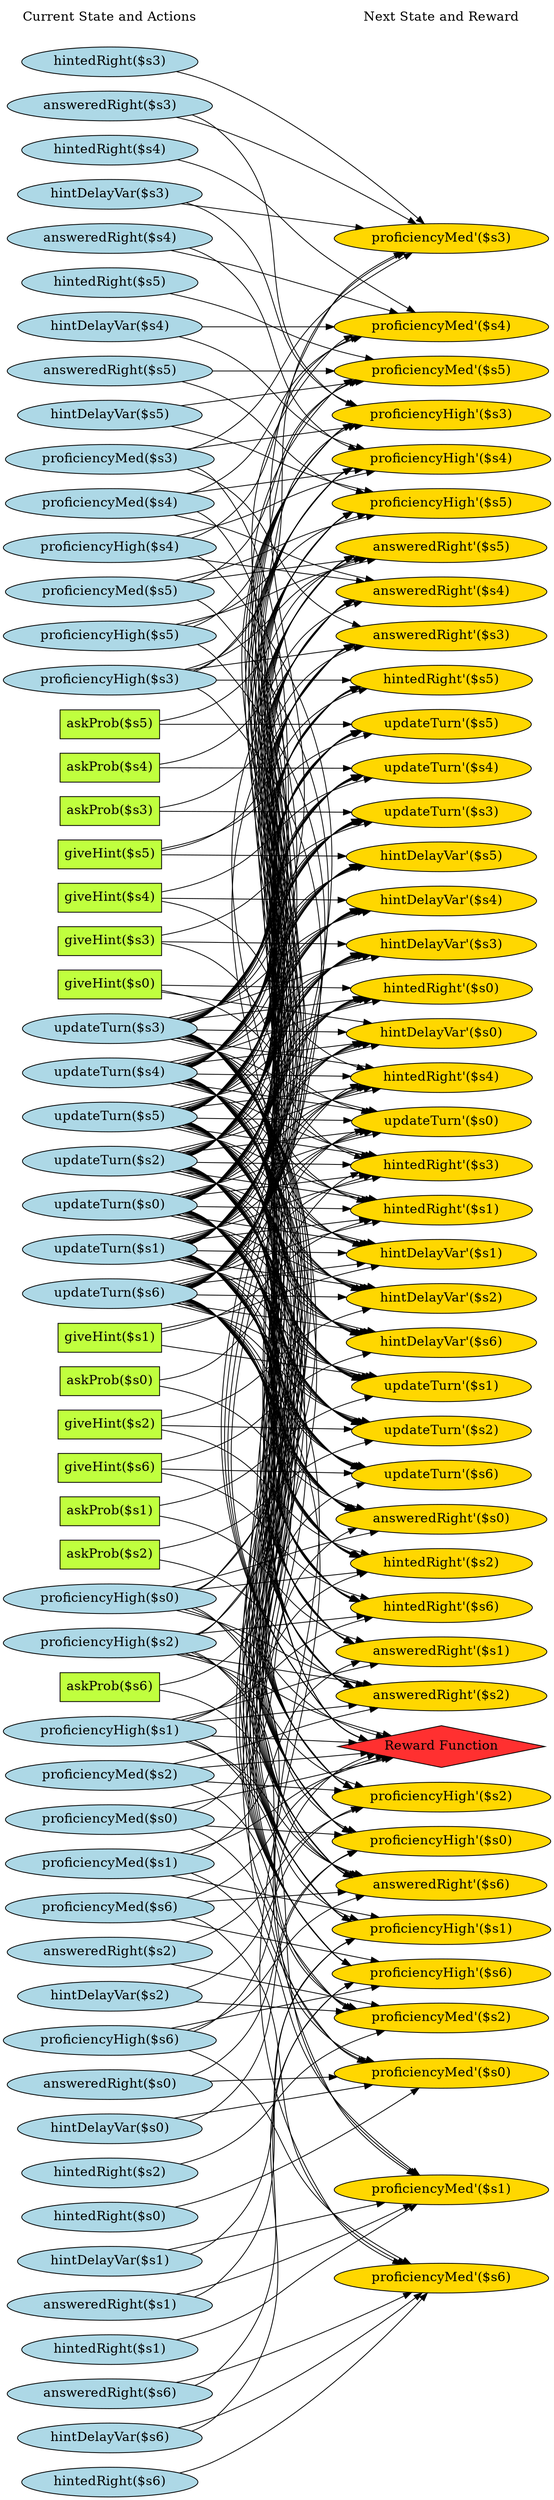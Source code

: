 digraph G {
	graph [bb="0,0,617.2,3097.4",
		fontname=Helvetica,
		fontsize=16,
		rankdir=LR,
		ranksep=2.00,
		ratio=auto,
		size=600
	];
	node [fontsize=16,
		label="\N"
	];
	{
		graph [rank=same];
		"giveHint($s6)"		 [color=black,
			fillcolor=olivedrab1,
			height=0.5,
			pos="109.6,1224.4",
			shape=box,
			style=filled,
			width=1.4722];
		"updateTurn($s2)"		 [color=black,
			fillcolor=lightblue,
			height=0.51069,
			pos="109.6,1659.4",
			shape=ellipse,
			style=filled,
			width=2.4356];
		"answeredRight($s5)"		 [color=black,
			fillcolor=lightblue,
			height=0.51069,
			pos="109.6,2805.4",
			shape=ellipse,
			style=filled,
			width=2.8481];
		"askProb($s1)"		 [color=black,
			fillcolor=olivedrab1,
			height=0.5,
			pos="109.6,1278.4",
			shape=box,
			style=filled,
			width=1.4028];
		"hintDelayVar($s0)"		 [color=black,
			fillcolor=lightblue,
			height=0.51069,
			pos="109.6,458.38",
			shape=ellipse,
			style=filled,
			width=2.6713];
		"hintedRight($s6)"		 [color=black,
			fillcolor=lightblue,
			height=0.51069,
			pos="109.6,18.385",
			shape=ellipse,
			style=filled,
			width=2.4749];
		"proficiencyHigh($s5)"		 [color=black,
			fillcolor=lightblue,
			height=0.51069,
			pos="109.6,2420.4",
			shape=ellipse,
			style=filled,
			width=3.0445];
		"updateTurn($s3)"		 [color=black,
			fillcolor=lightblue,
			height=0.51069,
			pos="109.6,1824.4",
			shape=ellipse,
			style=filled,
			width=2.4356];
		"proficiencyMed($s0)"		 [color=black,
			fillcolor=lightblue,
			height=0.51069,
			pos="109.6,843.38",
			shape=ellipse,
			style=filled,
			width=2.9856];
		"giveHint($s5)"		 [color=black,
			fillcolor=olivedrab1,
			height=0.5,
			pos="109.6,2094.4",
			shape=box,
			style=filled,
			width=1.4722];
		"answeredRight($s4)"		 [color=black,
			fillcolor=lightblue,
			height=0.51069,
			pos="109.6,2585.4",
			shape=ellipse,
			style=filled,
			width=2.8481];
		"askProb($s0)"		 [color=black,
			fillcolor=olivedrab1,
			height=0.5,
			pos="109.6,1332.4",
			shape=box,
			style=filled,
			width=1.4028];
		"hintDelayVar($s1)"		 [color=black,
			fillcolor=lightblue,
			height=0.51069,
			pos="109.6,293.38",
			shape=ellipse,
			style=filled,
			width=2.6713];
		"proficiencyHigh($s4)"		 [color=black,
			fillcolor=lightblue,
			height=0.51069,
			pos="109.6,2202.4",
			shape=ellipse,
			style=filled,
			width=3.0445];
		"giveHint($s0)"		 [color=black,
			fillcolor=olivedrab1,
			height=0.5,
			pos="109.6,1878.4",
			shape=box,
			style=filled,
			width=1.4722];
		"askProb($s4)"		 [color=black,
			fillcolor=olivedrab1,
			height=0.5,
			pos="109.6,2040.4",
			shape=box,
			style=filled,
			width=1.4028];
		"proficiencyMed($s5)"		 [color=black,
			fillcolor=lightblue,
			height=0.51069,
			pos="109.6,2475.4",
			shape=ellipse,
			style=filled,
			width=2.9856];
		"Current State and Actions"		 [color=black,
			fillcolor=white,
			height=0.5,
			pos="109.6,3079.4",
			shape=plaintext,
			style=bold,
			width=2.5139];
		"updateTurn($s0)"		 [color=black,
			fillcolor=lightblue,
			height=0.51069,
			pos="109.6,1604.4",
			shape=ellipse,
			style=filled,
			width=2.4356];
		"answeredRight($s3)"		 [color=black,
			fillcolor=lightblue,
			height=0.51069,
			pos="109.6,2970.4",
			shape=ellipse,
			style=filled,
			width=2.8481];
		"proficiencyHigh($s3)"		 [color=black,
			fillcolor=lightblue,
			height=0.51069,
			pos="109.6,2365.4",
			shape=ellipse,
			style=filled,
			width=3.0445];
		"hintedRight($s4)"		 [color=black,
			fillcolor=lightblue,
			height=0.51069,
			pos="109.6,2750.4",
			shape=ellipse,
			style=filled,
			width=2.4749];
		"askProb($s3)"		 [color=black,
			fillcolor=olivedrab1,
			height=0.5,
			pos="109.6,2148.4",
			shape=box,
			style=filled,
			width=1.4028];
		"updateTurn($s1)"		 [color=black,
			fillcolor=lightblue,
			height=0.51069,
			pos="109.6,1549.4",
			shape=ellipse,
			style=filled,
			width=2.4356];
		"proficiencyMed($s6)"		 [color=black,
			fillcolor=lightblue,
			height=0.51069,
			pos="109.6,568.38",
			shape=ellipse,
			style=filled,
			width=2.9856];
		"answeredRight($s2)"		 [color=black,
			fillcolor=lightblue,
			height=0.51069,
			pos="109.6,678.38",
			shape=ellipse,
			style=filled,
			width=2.8481];
		"askProb($s2)"		 [color=black,
			fillcolor=olivedrab1,
			height=0.5,
			pos="109.6,1170.4",
			shape=box,
			style=filled,
			width=1.4028];
		"proficiencyHigh($s2)"		 [color=black,
			fillcolor=lightblue,
			height=0.51069,
			pos="109.6,1061.4",
			shape=ellipse,
			style=filled,
			width=3.0445];
		"hintedRight($s5)"		 [color=black,
			fillcolor=lightblue,
			height=0.51069,
			pos="109.6,2915.4",
			shape=ellipse,
			style=filled,
			width=2.4749];
		"updateTurn($s6)"		 [color=black,
			fillcolor=lightblue,
			height=0.51069,
			pos="109.6,1494.4",
			shape=ellipse,
			style=filled,
			width=2.4356];
		"askProb($s6)"		 [color=black,
			fillcolor=olivedrab1,
			height=0.5,
			pos="109.6,1007.4",
			shape=box,
			style=filled,
			width=1.4028];
		"proficiencyMed($s3)"		 [color=black,
			fillcolor=lightblue,
			height=0.51069,
			pos="109.6,2530.4",
			shape=ellipse,
			style=filled,
			width=2.9856];
		"giveHint($s2)"		 [color=black,
			fillcolor=olivedrab1,
			height=0.5,
			pos="109.6,1386.4",
			shape=box,
			style=filled,
			width=1.4722];
		"answeredRight($s1)"		 [color=black,
			fillcolor=lightblue,
			height=0.51069,
			pos="109.6,238.38",
			shape=ellipse,
			style=filled,
			width=2.8481];
		"hintedRight($s2)"		 [color=black,
			fillcolor=lightblue,
			height=0.51069,
			pos="109.6,403.38",
			shape=ellipse,
			style=filled,
			width=2.4749];
		"proficiencyHigh($s1)"		 [color=black,
			fillcolor=lightblue,
			height=0.51069,
			pos="109.6,953.38",
			shape=ellipse,
			style=filled,
			width=3.0445];
		"hintDelayVar($s4)"		 [color=black,
			fillcolor=lightblue,
			height=0.51069,
			pos="109.6,2640.4",
			shape=ellipse,
			style=filled,
			width=2.6713];
		"askProb($s5)"		 [color=black,
			fillcolor=olivedrab1,
			height=0.5,
			pos="109.6,2311.4",
			shape=box,
			style=filled,
			width=1.4028];
		"hintDelayVar($s6)"		 [color=black,
			fillcolor=lightblue,
			height=0.51069,
			pos="109.6,73.385",
			shape=ellipse,
			style=filled,
			width=2.6713];
		"proficiencyMed($s4)"		 [color=black,
			fillcolor=lightblue,
			height=0.51069,
			pos="109.6,2257.4",
			shape=ellipse,
			style=filled,
			width=2.9856];
		"answeredRight($s0)"		 [color=black,
			fillcolor=lightblue,
			height=0.51069,
			pos="109.6,513.38",
			shape=ellipse,
			style=filled,
			width=2.8481];
		"giveHint($s1)"		 [color=black,
			fillcolor=olivedrab1,
			height=0.5,
			pos="109.6,1932.4",
			shape=box,
			style=filled,
			width=1.4722];
		"proficiencyHigh($s0)"		 [color=black,
			fillcolor=lightblue,
			height=0.51069,
			pos="109.6,1116.4",
			shape=ellipse,
			style=filled,
			width=3.0445];
		"hintDelayVar($s5)"		 [color=black,
			fillcolor=lightblue,
			height=0.51069,
			pos="109.6,2695.4",
			shape=ellipse,
			style=filled,
			width=2.6713];
		"hintedRight($s3)"		 [color=black,
			fillcolor=lightblue,
			height=0.51069,
			pos="109.6,3025.4",
			shape=ellipse,
			style=filled,
			width=2.4749];
		"updateTurn($s4)"		 [color=black,
			fillcolor=lightblue,
			height=0.51069,
			pos="109.6,1714.4",
			shape=ellipse,
			style=filled,
			width=2.4356];
		"proficiencyMed($s1)"		 [color=black,
			fillcolor=lightblue,
			height=0.51069,
			pos="109.6,788.38",
			shape=ellipse,
			style=filled,
			width=2.9856];
		"giveHint($s4)"		 [color=black,
			fillcolor=olivedrab1,
			height=0.5,
			pos="109.6,1440.4",
			shape=box,
			style=filled,
			width=1.4722];
		"hintedRight($s0)"		 [color=black,
			fillcolor=lightblue,
			height=0.51069,
			pos="109.6,348.38",
			shape=ellipse,
			style=filled,
			width=2.4749];
		"hintDelayVar($s2)"		 [color=black,
			fillcolor=lightblue,
			height=0.51069,
			pos="109.6,623.38",
			shape=ellipse,
			style=filled,
			width=2.6713];
		"updateTurn($s5)"		 [color=black,
			fillcolor=lightblue,
			height=0.51069,
			pos="109.6,1769.4",
			shape=ellipse,
			style=filled,
			width=2.4356];
		"proficiencyMed($s2)"		 [color=black,
			fillcolor=lightblue,
			height=0.51069,
			pos="109.6,898.38",
			shape=ellipse,
			style=filled,
			width=2.9856];
		"giveHint($s3)"		 [color=black,
			fillcolor=olivedrab1,
			height=0.5,
			pos="109.6,1986.4",
			shape=box,
			style=filled,
			width=1.4722];
		"hintedRight($s1)"		 [color=black,
			fillcolor=lightblue,
			height=0.51069,
			pos="109.6,183.38",
			shape=ellipse,
			style=filled,
			width=2.4749];
		"answeredRight($s6)"		 [color=black,
			fillcolor=lightblue,
			height=0.51069,
			pos="109.6,128.38",
			shape=ellipse,
			style=filled,
			width=2.8481];
		"proficiencyHigh($s6)"		 [color=black,
			fillcolor=lightblue,
			height=0.51069,
			pos="109.6,733.38",
			shape=ellipse,
			style=filled,
			width=3.0445];
		"hintDelayVar($s3)"		 [color=black,
			fillcolor=lightblue,
			height=0.51069,
			pos="109.6,2860.4",
			shape=ellipse,
			style=filled,
			width=2.6713];
	}
	{
		graph [rank=same];
		"proficiencyMed'($s3)"		 [color=black,
			fillcolor=gold1,
			height=0.51069,
			pos="490.2,2805.4",
			shape=ellipse,
			style=filled,
			width=3.0445];
		"hintedRight'($s0)"		 [color=black,
			fillcolor=gold1,
			height=0.51069,
			pos="490.2,1870.4",
			shape=ellipse,
			style=filled,
			width=2.5338];
		"proficiencyHigh'($s4)"		 [color=black,
			fillcolor=gold1,
			height=0.51069,
			pos="490.2,2475.4",
			shape=ellipse,
			style=filled,
			width=3.1034];
		"hintDelayVar'($s1)"		 [color=black,
			fillcolor=gold1,
			height=0.51069,
			pos="490.2,1925.4",
			shape=ellipse,
			style=filled,
			width=2.7302];
		"Next State and Reward"		 [color=black,
			fillcolor=white,
			height=0.5,
			pos="490.2,3079.4",
			shape=plaintext,
			style=bold,
			width=2.25];
		"updateTurn'($s2)"		 [color=black,
			fillcolor=gold1,
			height=0.51069,
			pos="490.2,1320.4",
			shape=ellipse,
			style=filled,
			width=2.4945];
		"proficiencyMed'($s4)"		 [color=black,
			fillcolor=gold1,
			height=0.51069,
			pos="490.2,2640.4",
			shape=ellipse,
			style=filled,
			width=3.0445];
		"answeredRight'($s0)"		 [color=black,
			fillcolor=gold1,
			height=0.51069,
			pos="490.2,1155.4",
			shape=ellipse,
			style=filled,
			width=2.907];
		"proficiencyHigh'($s5)"		 [color=black,
			fillcolor=gold1,
			height=0.51069,
			pos="490.2,2530.4",
			shape=ellipse,
			style=filled,
			width=3.1034];
		"hintDelayVar'($s2)"		 [color=black,
			fillcolor=gold1,
			height=0.51069,
			pos="490.2,1485.4",
			shape=ellipse,
			style=filled,
			width=2.7302];
		"updateTurn'($s3)"		 [color=black,
			fillcolor=gold1,
			height=0.51069,
			pos="490.2,2145.4",
			shape=ellipse,
			style=filled,
			width=2.4945];
		"hintedRight'($s2)"		 [color=black,
			fillcolor=gold1,
			height=0.51069,
			pos="490.2,1210.4",
			shape=ellipse,
			style=filled,
			width=2.5338];
		"proficiencyMed'($s5)"		 [color=black,
			fillcolor=gold1,
			height=0.51069,
			pos="490.2,2695.4",
			shape=ellipse,
			style=filled,
			width=3.0445];
		"proficiencyHigh'($s2)"		 [color=black,
			fillcolor=gold1,
			height=0.51069,
			pos="490.2,866.38",
			shape=ellipse,
			style=filled,
			width=3.1034];
		"answeredRight'($s5)"		 [color=black,
			fillcolor=gold1,
			height=0.51069,
			pos="490.2,2420.4",
			shape=ellipse,
			style=filled,
			width=2.907];
		"hintDelayVar'($s3)"		 [color=black,
			fillcolor=gold1,
			height=0.51069,
			pos="490.2,2035.4",
			shape=ellipse,
			style=filled,
			width=2.7302];
		"updateTurn'($s4)"		 [color=black,
			fillcolor=gold1,
			height=0.51069,
			pos="490.2,1760.4",
			shape=ellipse,
			style=filled,
			width=2.4945];
		"hintedRight'($s1)"		 [color=black,
			fillcolor=gold1,
			height=0.51069,
			pos="490.2,1980.4",
			shape=ellipse,
			style=filled,
			width=2.5338];
		"proficiencyMed'($s6)"		 [color=black,
			fillcolor=gold1,
			height=0.51069,
			pos="490.2,228.38",
			shape=ellipse,
			style=filled,
			width=3.0445];
		"proficiencyHigh'($s3)"		 [color=black,
			fillcolor=gold1,
			height=0.51069,
			pos="490.2,2585.4",
			shape=ellipse,
			style=filled,
			width=3.1034];
		"hintDelayVar'($s4)"		 [color=black,
			fillcolor=gold1,
			height=0.51069,
			pos="490.2,1540.4",
			shape=ellipse,
			style=filled,
			width=2.7302];
		"answeredRight'($s6)"		 [color=black,
			fillcolor=gold1,
			height=0.51069,
			pos="490.2,756.38",
			shape=ellipse,
			style=filled,
			width=2.907];
		"updateTurn'($s5)"		 [color=black,
			fillcolor=gold1,
			height=0.51069,
			pos="490.2,2255.4",
			shape=ellipse,
			style=filled,
			width=2.4945];
		"hintedRight'($s4)"		 [color=black,
			fillcolor=gold1,
			height=0.51069,
			pos="490.2,1375.4",
			shape=ellipse,
			style=filled,
			width=2.5338];
		"answeredRight'($s3)"		 [color=black,
			fillcolor=gold1,
			height=0.51069,
			pos="490.2,2365.4",
			shape=ellipse,
			style=filled,
			width=2.907];
		"hintDelayVar'($s5)"		 [color=black,
			fillcolor=gold1,
			height=0.51069,
			pos="490.2,2090.4",
			shape=ellipse,
			style=filled,
			width=2.7302];
		"Reward Function"		 [color=black,
			fillcolor=firebrick1,
			height=0.72222,
			pos="490.2,928.38",
			shape=diamond,
			style=filled,
			width=3.5278];
		"updateTurn'($s6)"		 [color=black,
			fillcolor=gold1,
			height=0.51069,
			pos="490.2,1265.4",
			shape=ellipse,
			style=filled,
			width=2.4945];
		"hintedRight'($s3)"		 [color=black,
			fillcolor=gold1,
			height=0.51069,
			pos="490.2,1595.4",
			shape=ellipse,
			style=filled,
			width=2.5338];
		"proficiencyHigh'($s1)"		 [color=black,
			fillcolor=gold1,
			height=0.51069,
			pos="490.2,701.38",
			shape=ellipse,
			style=filled,
			width=3.1034];
		"answeredRight'($s4)"		 [color=black,
			fillcolor=gold1,
			height=0.51069,
			pos="490.2,2200.4",
			shape=ellipse,
			style=filled,
			width=2.907];
		"hintDelayVar'($s6)"		 [color=black,
			fillcolor=gold1,
			height=0.51069,
			pos="490.2,1430.4",
			shape=ellipse,
			style=filled,
			width=2.7302];
		"proficiencyHigh'($s0)"		 [color=black,
			fillcolor=gold1,
			height=0.51069,
			pos="490.2,811.38",
			shape=ellipse,
			style=filled,
			width=3.1034];
		"proficiencyMed'($s1)"		 [color=black,
			fillcolor=gold1,
			height=0.51069,
			pos="490.2,382.38",
			shape=ellipse,
			style=filled,
			width=3.0445];
		"hintedRight'($s6)"		 [color=black,
			fillcolor=gold1,
			height=0.51069,
			pos="490.2,1100.4",
			shape=ellipse,
			style=filled,
			width=2.5338];
		"answeredRight'($s1)"		 [color=black,
			fillcolor=gold1,
			height=0.51069,
			pos="490.2,1045.4",
			shape=ellipse,
			style=filled,
			width=2.907];
		"proficiencyHigh'($s6)"		 [color=black,
			fillcolor=gold1,
			height=0.51069,
			pos="490.2,646.38",
			shape=ellipse,
			style=filled,
			width=3.1034];
		"proficiencyMed'($s0)"		 [color=black,
			fillcolor=gold1,
			height=0.51069,
			pos="490.2,525.38",
			shape=ellipse,
			style=filled,
			width=3.0445];
		"updateTurn'($s0)"		 [color=black,
			fillcolor=gold1,
			height=0.51069,
			pos="490.2,1705.4",
			shape=ellipse,
			style=filled,
			width=2.4945];
		"proficiencyMed'($s2)"		 [color=black,
			fillcolor=gold1,
			height=0.51069,
			pos="490.2,591.38",
			shape=ellipse,
			style=filled,
			width=3.0445];
		"hintedRight'($s5)"		 [color=black,
			fillcolor=gold1,
			height=0.51069,
			pos="490.2,2310.4",
			shape=ellipse,
			style=filled,
			width=2.5338];
		"hintDelayVar'($s0)"		 [color=black,
			fillcolor=gold1,
			height=0.51069,
			pos="490.2,1815.4",
			shape=ellipse,
			style=filled,
			width=2.7302];
		"answeredRight'($s2)"		 [color=black,
			fillcolor=gold1,
			height=0.51069,
			pos="490.2,990.38",
			shape=ellipse,
			style=filled,
			width=2.907];
		"updateTurn'($s1)"		 [color=black,
			fillcolor=gold1,
			height=0.51069,
			pos="490.2,1650.4",
			shape=ellipse,
			style=filled,
			width=2.4945];
	}
	"giveHint($s6)" -> "updateTurn'($s6)"	 [color=black,
		pos="e,410.52,1256.9 162.85,1230 224.07,1236.7 326.51,1247.8 400.31,1255.8",
		style=solid];
	"giveHint($s6)" -> "hintDelayVar'($s6)"	 [color=black,
		pos="e,408.94,1420 162.62,1231.1 181.35,1235.1 202.07,1241.4 219.2,1251.4 299.38,1298 282.45,1356.8 363.2,1402.4 374.21,1408.6 386.49,\
1413.4 398.94,1417.2",
		style=solid];
	"giveHint($s6)" -> "hintedRight'($s6)"	 [color=black,
		pos="e,421.39,1112.5 162.62,1213.7 180.76,1209.4 201.1,1203.9 219.2,1197.4 285.98,1173.4 296.13,1151.6 363.2,1128.4 378.55,1123.1 395.3,\
1118.5 411.44,1114.7",
		style=solid];
	"updateTurn($s2)" -> "hintedRight'($s0)"	 [color=black,
		pos="e,411.84,1860.9 179.03,1670.7 192.91,1674.7 206.99,1680.1 219.2,1687.4 299.99,1735.5 281.62,1795.6 363.2,1842.4 375.09,1849.2 388.49,\
1854.4 402,1858.3",
		style=solid];
	"updateTurn($s2)" -> "proficiencyHigh'($s4)"	 [color=black,
		pos="e,392.45,2466.5 188.13,1667.8 199.81,1672.1 210.75,1678.4 219.2,1687.4 454.26,1938.3 123.96,2200.5 363.2,2447.4 368.96,2453.3 375.68,\
2458.1 382.96,2462",
		style=solid];
	"updateTurn($s2)" -> "hintDelayVar'($s1)"	 [color=black,
		pos="e,405.25,1916 181.89,1670 195.05,1674 208.12,1679.6 219.2,1687.4 311.89,1752.3 269.43,1834 363.2,1897.4 372.99,1904 384.1,1909.1 \
395.56,1913",
		style=solid];
	"updateTurn($s2)" -> "updateTurn'($s2)"	 [color=black,
		pos="e,407.26,1327.7 183.86,1649.6 196.56,1645.4 208.95,1639.6 219.2,1631.4 329.27,1543.1 251.66,1434.8 363.2,1348.4 373.27,1340.6 385.07,\
1334.9 397.34,1330.7",
		style=solid];
	"updateTurn($s2)" -> "answeredRight'($s0)"	 [color=black,
		pos="e,397.23,1163.9 186.38,1650.4 198.46,1646.1 210,1640.1 219.2,1631.4 371.36,1487.9 208.65,1324.3 363.2,1183.4 370.39,1176.8 378.77,\
1171.7 387.72,1167.7",
		style=solid];
	"updateTurn($s2)" -> "proficiencyHigh'($s5)"	 [color=black,
		pos="e,392.04,2521.4 188.23,1667.7 199.89,1672 210.81,1678.3 219.2,1687.4 469.04,1957.4 108.86,2236.7 363.2,2502.4 368.87,2508.3 375.49,\
2513.1 382.67,2517",
		style=solid];
	"updateTurn($s2)" -> "hintDelayVar'($s2)"	 [color=black,
		pos="e,411.98,1496.6 176.31,1647.3 190.88,1643.3 205.92,1638.1 219.2,1631.4 293,1594 288.79,1549.6 363.2,1513.4 375.37,1507.5 388.8,1502.8 \
402.22,1499.1",
		style=solid];
	"updateTurn($s2)" -> "updateTurn'($s3)"	 [color=black,
		pos="e,405.1,2139.2 186.29,1668.5 198.38,1672.7 209.94,1678.8 219.2,1687.4 366.67,1824.8 213.44,1982.5 363.2,2117.4 372.47,2125.7 383.65,\
2131.8 395.49,2136.1",
		style=solid];
	"updateTurn($s2)" -> "hintedRight'($s2)"	 [color=black,
		pos="e,404.68,1217 185.81,1650.2 198.03,1646 209.75,1639.9 219.2,1631.4 357.08,1506.5 223.24,1360.9 363.2,1238.4 372.36,1230.4 383.3,\
1224.5 394.85,1220.2",
		style=solid];
	"updateTurn($s2)" -> "proficiencyHigh'($s2)"	 [color=black,
		pos="e,391.28,875.06 187.81,1651.1 199.6,1646.7 210.66,1640.5 219.2,1631.4 448.36,1388.1 129.08,1131.9 363.2,893.38 368.77,887.72 375.21,\
883.1 382.19,879.36",
		style=solid];
	"updateTurn($s2)" -> "answeredRight'($s5)"	 [color=black,
		pos="e,395.39,2412.4 187.75,1667.8 199.54,1672.1 210.62,1678.4 219.2,1687.4 439.52,1919.2 139.02,2164.3 363.2,2392.4 369.78,2399.1 377.57,\
2404.3 386.01,2408.4",
		style=solid];
	"updateTurn($s2)" -> "hintDelayVar'($s3)"	 [color=black,
		pos="e,401.98,2027.1 184.75,1669 197.21,1673.1 209.3,1679 219.2,1687.4 338.47,1787.9 242.26,1908.9 363.2,2007.4 371.78,2014.4 381.74,\
2019.7 392.23,2023.8",
		style=solid];
	"updateTurn($s2)" -> "updateTurn'($s4)"	 [color=black,
		pos="e,426.14,1747.5 167.11,1673.4 183.92,1677.7 202.35,1682.6 219.2,1687.4 283.69,1705.8 298.42,1715.1 363.2,1732.4 380.22,1736.9 398.66,\
1741.3 416.04,1745.2",
		style=solid];
	"updateTurn($s2)" -> "hintedRight'($s1)"	 [color=black,
		pos="e,407.14,1972.7 183.4,1669.3 196.21,1673.4 208.77,1679.2 219.2,1687.4 324.88,1769.9 256.16,1871.7 363.2,1952.4 373.3,1960 385.06,\
1965.6 397.27,1969.7",
		style=solid];
	"updateTurn($s2)" -> "proficiencyHigh'($s3)"	 [color=black,
		pos="e,391.95,2576.5 188.31,1667.6 199.97,1671.9 210.85,1678.3 219.2,1687.4 483.84,1976.5 93.742,2272.8 363.2,2557.4 368.84,2563.3 375.43,\
2568.2 382.6,2572",
		style=solid];
	"updateTurn($s2)" -> "hintDelayVar'($s4)"	 [color=black,
		pos="e,419.89,1553.3 169.73,1646 185.92,1641.8 203.37,1636.8 219.2,1631.4 285.24,1608.6 296.8,1590.1 363.2,1568.4 378.06,1563.5 394.17,\
1559.3 409.75,1555.6",
		style=solid];
	"updateTurn($s2)" -> "answeredRight'($s6)"	 [color=black,
		pos="e,394.8,764.18 188.28,1651.1 199.94,1646.8 210.83,1640.5 219.2,1631.4 477.64,1350.3 100.07,1061.1 363.2,784.38 369.61,777.65 377.25,\
772.36 385.56,768.22",
		style=solid];
	"updateTurn($s2)" -> "updateTurn'($s5)"	 [color=black,
		pos="e,404.57,2249.8 187.03,1668.1 198.97,1672.4 210.29,1678.5 219.2,1687.4 395.56,1862.3 183.92,2055.5 363.2,2227.4 372.2,2236 383.24,\
2242.2 395,2246.6",
		style=solid];
	"updateTurn($s2)" -> "hintedRight'($s4)"	 [color=black,
		pos="e,408.28,1383.5 182.41,1649.1 195.45,1645 208.35,1639.3 219.2,1631.4 316.05,1560.8 265.18,1472.3 363.2,1403.4 373.79,1395.9 386.02,\
1390.4 398.6,1386.4",
		style=solid];
	"updateTurn($s2)" -> "answeredRight'($s3)"	 [color=black,
		pos="e,395.85,2357.4 187.62,1667.9 199.43,1672.2 210.54,1678.4 219.2,1687.4 424.81,1900.2 154.04,2128.1 363.2,2337.4 369.96,2344.1 377.97,\
2349.4 386.62,2353.6",
		style=solid];
	"updateTurn($s2)" -> "hintDelayVar'($s5)"	 [color=black,
		pos="e,401.22,2082.6 185.42,1668.6 197.75,1672.8 209.61,1678.8 219.2,1687.4 352.45,1806.2 227.98,1945.8 363.2,2062.4 371.52,2069.6 381.27,\
2075 391.6,2079.1",
		style=solid];
	"updateTurn($s2)" -> "updateTurn'($s6)"	 [color=black,
		pos="e,406.4,1272.1 184.89,1649.9 197.34,1645.8 209.39,1639.8 219.2,1631.4 343.01,1524.9 237.62,1397.7 363.2,1293.4 372.93,1285.3 384.48,\
1279.4 396.59,1275.2",
		style=solid];
	"updateTurn($s2)" -> "hintedRight'($s3)"	 [color=black,
		pos="e,419.86,1607.1 178.29,1647.9 243.26,1637 341.38,1620.4 409.97,1608.8",
		style=solid];
	"updateTurn($s2)" -> "proficiencyHigh'($s1)"	 [color=black,
		pos="e,391.9,710.23 188.36,1651.2 200.01,1646.9 210.88,1640.5 219.2,1631.4 492.46,1331.2 84.935,1025 363.2,729.38 368.82,723.42 375.4,\
718.59 382.56,714.68",
		style=solid];
	"updateTurn($s2)" -> "answeredRight'($s4)"	 [color=black,
		pos="e,396.74,2192 186.54,1668.2 198.61,1672.5 210.09,1678.6 219.2,1687.4 381.06,1843.5 198.74,2019 363.2,2172.4 370.26,2179 378.5,2184.1 \
387.34,2188.1",
		style=solid];
	"updateTurn($s2)" -> "hintDelayVar'($s6)"	 [color=black,
		pos="e,407.19,1440.4 180.19,1648.3 193.78,1644.3 207.44,1638.8 219.2,1631.4 303.72,1577.9 277.79,1510.5 363.2,1458.4 373.69,1452 385.47,\
1447 397.51,1443.2",
		style=solid];
	"updateTurn($s2)" -> "proficiencyHigh'($s0)"	 [color=black,
		pos="e,392.08,820.39 188.19,1651.1 199.86,1646.7 210.78,1640.4 219.2,1631.4 462.85,1369.4 115.18,1097.2 363.2,839.38 368.88,833.48 375.51,\
828.69 382.7,824.82",
		style=solid];
	"updateTurn($s2)" -> "hintedRight'($s6)"	 [color=black,
		pos="e,403.75,1106.4 186.89,1650.5 198.85,1646.3 210.21,1640.1 219.2,1631.4 385.79,1469.1 193.9,1287.8 363.2,1128.4 372,1120.1 382.68,\
1114.1 394.05,1109.7",
		style=solid];
	"updateTurn($s2)" -> "answeredRight'($s1)"	 [color=black,
		pos="e,396.13,1053.6 187.09,1650.7 199.02,1646.4 210.32,1640.3 219.2,1631.4 400.33,1450.3 179.05,1251.4 363.2,1073.4 370.08,1066.7 378.16,\
1061.5 386.86,1057.5",
		style=solid];
	"updateTurn($s2)" -> "proficiencyHigh'($s6)"	 [color=black,
		pos="e,391.83,655.16 188.42,1651.3 200.07,1646.9 210.92,1640.6 219.2,1631.4 507.29,1312 69.783,988.88 363.2,674.38 368.79,668.39 375.36,\
663.54 382.5,659.63",
		style=solid];
	"updateTurn($s2)" -> "updateTurn'($s0)"	 [color=black,
		pos="e,412.47,1696.1 185.85,1668.5 248.18,1676.1 336.81,1686.9 402.19,1694.8",
		style=solid];
	"updateTurn($s2)" -> "proficiencyMed'($s2)"	 [color=black,
		pos="e,392.39,599.84 188.49,1651.3 200.12,1647 210.96,1640.6 219.2,1631.4 522.14,1292.8 54.616,952.81 363.2,619.38 368.88,613.26 375.57,\
608.32 382.86,604.35",
		style=solid];
	"updateTurn($s2)" -> "hintedRight'($s5)"	 [color=black,
		pos="e,403.39,2304.7 187.48,1668 199.3,1672.3 210.46,1678.5 219.2,1687.4 410.16,1881.2 169.02,2091.8 363.2,2282.4 371.82,2290.8 382.4,\
2297 393.73,2301.4",
		style=solid];
	"updateTurn($s2)" -> "hintDelayVar'($s0)"	 [color=black,
		pos="e,414.06,1803.7 174.5,1671.8 189.52,1675.9 205.22,1681 219.2,1687.4 290.04,1719.8 291.83,1756.1 363.2,1787.4 376,1793 390.05,1797.5 \
403.96,1801.2",
		style=solid];
	"updateTurn($s2)" -> "answeredRight'($s2)"	 [color=black,
		pos="e,395.95,998.45 187.53,1650.8 199.34,1646.5 210.49,1640.3 219.2,1631.4 414.95,1431.4 164.12,1215.1 363.2,1018.4 370.01,1011.7 378.04,\
1006.4 386.71,1002.3",
		style=solid];
	"updateTurn($s2)" -> "updateTurn'($s1)"	 [color=black,
		pos="e,400.89,1652.5 196.99,1657.3 254.65,1656 330.62,1654.2 390.64,1652.7",
		style=solid];
	"answeredRight($s5)" -> "proficiencyHigh'($s5)"	 [color=black,
		pos="e,399.53,2541.3 187.11,2793.3 198.5,2789.4 209.62,2784.2 219.2,2777.4 313.96,2709.6 267.32,2624.5 363.2,2558.4 371.37,2552.8 380.47,\
2548.2 389.95,2544.6",
		style=solid];
	"answeredRight($s5)" -> "proficiencyMed'($s5)"	 [color=black,
		pos="e,438.13,2711.6 170.19,2790.5 186.15,2786.4 203.36,2781.8 219.2,2777.4 291.36,2757.1 373.69,2731.8 428.27,2714.7",
		style=solid];
	"askProb($s1)" -> "answeredRight'($s1)"	 [color=black,
		pos="e,404.46,1056 160.33,1272.9 179.82,1269.1 201.67,1262.6 219.2,1251.4 305.03,1196.7 276.7,1127 363.2,1073.4 372.85,1067.4 383.62,\
1062.7 394.68,1059",
		style=solid];
	"askProb($s1)" -> "updateTurn'($s1)"	 [color=black,
		pos="e,406.59,1643.4 160.25,1281.4 180.41,1284.8 202.78,1291.7 219.2,1305.4 338.15,1404.4 243.03,1524.9 363.2,1622.4 373.02,1630.3 384.63,\
1636.2 396.77,1640.4",
		style=solid];
	"hintDelayVar($s0)" -> "proficiencyHigh'($s0)"	 [color=black,
		pos="e,397,801.18 187.64,469.28 199.03,473.34 210.01,478.86 219.2,486.38 332.73,579.29 248.13,692.4 363.2,783.38 370.5,789.15 378.74,\
793.78 387.42,797.5",
		style=solid];
	"hintDelayVar($s0)" -> "proficiencyMed'($s0)"	 [color=black,
		pos="e,414.07,512.09 180.93,470.83 243.98,481.99 336.65,498.39 403.92,510.29",
		style=solid];
	"hintedRight($s6)" -> "proficiencyMed'($s6)"	 [color=black,
		pos="e,467.98,210.29 174.73,31.058 189.66,35.057 205.26,40.114 219.2,46.385 314.28,89.155 412.5,164.76 459.99,203.69",
		style=solid];
	"proficiencyHigh($s5)" -> "proficiencyHigh'($s5)"	 [color=black,
		pos="e,417.79,2516.3 173.52,2435.4 188.58,2439.3 204.53,2443.8 219.2,2448.4 284.39,2468.9 297.68,2482.9 363.2,2502.4 377.56,2506.7 393.02,\
2510.6 408.01,2514.1",
		style=solid];
	"proficiencyHigh($s5)" -> "proficiencyMed'($s5)"	 [color=black,
		pos="e,400.51,2684.8 189.08,2433.1 199.78,2437 210.18,2441.9 219.2,2448.4 313.96,2516.1 267.32,2601.2 363.2,2667.4 371.66,2673.2 381.13,\
2677.9 390.98,2681.6",
		style=solid];
	"proficiencyHigh($s5)" -> "answeredRight'($s5)"	 [color=black,
		pos="e,385.39,2420.4 219.35,2420.4 268.2,2420.4 325.85,2420.4 375.29,2420.4",
		style=solid];
	"proficiencyHigh($s5)" -> "Reward Function"	 [pos="e,404.79,936.93 196.86,2409.1 205.33,2405 213.05,2399.5 219.2,2392.4 635.02,1908.1 -48.087,1451.5 363.2,963.38 371.77,953.22 383.01,\
945.87 395.26,940.58"];
	"updateTurn($s3)" -> "proficiencyMed'($s3)"	 [color=black,
		pos="e,446.73,2788.4 189.1,1832.2 200.45,1836.4 211.03,1842.5 219.2,1851.4 485.36,2139.7 149.47,2393.3 363.2,2722.4 380.95,2749.7 411.18,\
2770.1 437.58,2783.8",
		style=solid];
	"updateTurn($s3)" -> "hintedRight'($s0)"	 [color=black,
		pos="e,411.49,1860.9 185.85,1833.5 247.88,1841.1 335.94,1851.8 401.22,1859.7",
		style=solid];
	"updateTurn($s3)" -> "proficiencyHigh'($s4)"	 [color=black,
		pos="e,393.16,2466.2 188.28,1832.6 199.79,1836.8 210.65,1842.8 219.2,1851.4 411.26,2044.7 168.74,2256.5 363.2,2447.4 369.29,2453.4 376.36,\
2458.2 383.98,2462.1",
		style=solid];
	"updateTurn($s3)" -> "hintDelayVar'($s1)"	 [color=black,
		pos="e,423.21,1911.9 168.56,1838 184.99,1842.1 202.85,1846.7 219.2,1851.4 283.84,1869.7 298.34,1879.9 363.2,1897.4 379.24,1901.7 396.55,\
1905.9 413.05,1909.6",
		style=solid];
	"updateTurn($s3)" -> "updateTurn'($s2)"	 [color=black,
		pos="e,405,1326.4 186.38,1815.4 198.46,1811.1 210,1805.1 219.2,1796.4 371.36,1652.9 208.65,1489.3 363.2,1348.4 372.42,1340 383.57,1333.9 \
395.4,1329.6",
		style=solid];
	"updateTurn($s3)" -> "answeredRight'($s0)"	 [color=black,
		pos="e,395.95,1163.4 187.53,1815.8 199.34,1811.5 210.49,1805.3 219.2,1796.4 414.95,1596.4 164.12,1380.1 363.2,1183.4 370.01,1176.7 378.04,\
1171.4 386.71,1167.3",
		style=solid];
	"updateTurn($s3)" -> "proficiencyHigh'($s5)"	 [color=black,
		pos="e,392.69,2521.2 188.7,1832.5 200.09,1836.7 210.8,1842.8 219.2,1851.4 426,2063.6 153.77,2292.7 363.2,2502.4 369.05,2508.2 375.83,\
2513 383.15,2516.8",
		style=solid];
	"updateTurn($s3)" -> "hintDelayVar'($s2)"	 [color=black,
		pos="e,403,1493.9 183.86,1814.6 196.56,1810.4 208.95,1804.6 219.2,1796.4 329.27,1708.1 251.66,1599.8 363.2,1513.4 372.18,1506.4 382.53,\
1501.1 393.37,1497.1",
		style=solid];
	"updateTurn($s3)" -> "updateTurn'($s3)"	 [color=black,
		pos="e,407.78,2137.9 184.52,1833.9 196.94,1837.9 209.07,1843.5 219.2,1851.4 325.48,1933.7 255.91,2036.4 363.2,2117.4 373.54,2125.2 385.62,\
2130.9 398.14,2135",
		style=solid];
	"updateTurn($s3)" -> "hintedRight'($s2)"	 [color=black,
		pos="e,403.52,1216.2 187.09,1815.7 199.02,1811.4 210.32,1805.3 219.2,1796.4 400.33,1615.3 179.05,1416.4 363.2,1238.4 371.89,1230 382.5,\
1223.9 393.85,1219.5",
		style=solid];
	"updateTurn($s3)" -> "proficiencyHigh'($s2)"	 [color=black,
		pos="e,390.7,874.93 188.36,1816.2 200.01,1811.9 210.88,1805.5 219.2,1796.4 492.73,1495.8 83.541,1188.3 363.2,893.38 368.5,887.8 374.64,\
883.24 381.31,879.51",
		style=solid];
	"updateTurn($s3)" -> "answeredRight'($s5)"	 [color=black,
		pos="e,396.51,2412.2 188.11,1832.7 199.64,1836.9 210.55,1842.9 219.2,1851.4 396.59,2025.9 183.65,2220.1 363.2,2392.4 370.16,2399.1 378.35,\
2404.3 387.14,2408.4",
		style=solid];
	"updateTurn($s3)" -> "hintDelayVar'($s3)"	 [color=black,
		pos="e,408.51,2025.1 180.18,1835.3 193.69,1839.2 207.33,1844.4 219.2,1851.4 300.4,1899.5 281.41,1960.3 363.2,2007.4 374.09,2013.6 386.24,\
2018.5 398.59,2022.3",
		style=solid];
	"updateTurn($s3)" -> "updateTurn'($s4)"	 [color=black,
		pos="e,420.51,1772 178.29,1812.9 243.46,1801.9 341.99,1785.3 410.61,1773.7",
		style=solid];
	"updateTurn($s3)" -> "hintedRight'($s1)"	 [color=black,
		pos="e,416.68,1969.4 175.96,1836.5 190.54,1840.3 205.68,1845.2 219.2,1851.4 290.34,1883.8 291.67,1920.9 363.2,1952.4 376.91,1958.4 392.05,\
1963.2 406.95,1967",
		style=solid];
	"updateTurn($s3)" -> "proficiencyHigh'($s3)"	 [color=black,
		pos="e,392.56,2576.3 188.82,1832.4 200.2,1836.6 210.87,1842.7 219.2,1851.4 440.79,2082.6 138.75,2329 363.2,2557.4 369,2563.3 375.75,2568.1 \
383.05,2571.9",
		style=solid];
	"updateTurn($s3)" -> "hintDelayVar'($s4)"	 [color=black,
		pos="e,404.66,1549.5 182.41,1814.1 195.45,1810 208.35,1804.3 219.2,1796.4 316.05,1725.8 265.18,1637.3 363.2,1568.4 372.8,1561.6 383.73,\
1556.5 395.07,1552.5",
		style=solid];
	"updateTurn($s3)" -> "answeredRight'($s6)"	 [color=black,
		pos="e,394.57,763.97 188.49,1816.3 200.12,1812 210.96,1805.6 219.2,1796.4 522.14,1457.8 54.616,1117.8 363.2,784.38 369.52,777.56 377.1,\
772.21 385.36,768.04",
		style=solid];
	"updateTurn($s3)" -> "updateTurn'($s5)"	 [color=black,
		pos="e,405.78,2248.9 186.52,1833.3 198.45,1837.3 209.89,1843.1 219.2,1851.4 353.22,1970 227.71,2110.5 363.2,2227.4 372.71,2235.6 384.09,\
2241.5 396.07,2245.8",
		style=solid];
	"updateTurn($s3)" -> "hintedRight'($s4)"	 [color=black,
		pos="e,404.68,1382 185.81,1815.2 198.03,1811 209.75,1804.9 219.2,1796.4 357.08,1671.5 223.24,1525.9 363.2,1403.4 372.36,1395.4 383.3,\
1389.5 394.85,1385.2",
		style=solid];
	"updateTurn($s3)" -> "answeredRight'($s3)"	 [color=black,
		pos="e,396.73,2357 187.63,1832.9 199.29,1837 210.36,1842.9 219.2,1851.4 382,2007.1 198.48,2183.7 363.2,2337.4 370.26,2344 378.5,2349.1 \
387.34,2353.2",
		style=solid];
	"updateTurn($s3)" -> "hintDelayVar'($s5)"	 [color=black,
		pos="e,405.23,2081 183.02,1834.6 195.8,1838.5 208.44,1843.9 219.2,1851.4 312.4,1916.2 269.2,1998.7 363.2,2062.4 372.99,2069 384.09,2074.1 \
395.55,2078",
		style=solid];
	"updateTurn($s3)" -> "updateTurn'($s6)"	 [color=black,
		pos="e,404.72,1271.1 186.89,1815.5 198.85,1811.3 210.21,1805.1 219.2,1796.4 385.79,1634.1 193.9,1452.8 363.2,1293.4 372.28,1284.8 383.36,\
1278.7 395.15,1274.3",
		style=solid];
	"updateTurn($s3)" -> "hintedRight'($s3)"	 [color=black,
		pos="e,410.83,1604.5 180.19,1813.3 193.78,1809.3 207.44,1803.8 219.2,1796.4 303.72,1742.9 277.79,1675.5 363.2,1623.4 374.75,1616.3 387.85,\
1611.1 401.14,1607.1",
		style=solid];
	"updateTurn($s3)" -> "proficiencyHigh'($s1)"	 [color=black,
		pos="e,391.4,710.17 188.54,1816.4 200.17,1812 210.99,1805.6 219.2,1796.4 537,1438.6 39.435,1081.7 363.2,729.38 368.69,723.41 375.15,718.56 \
382.19,714.65",
		style=solid];
	"updateTurn($s3)" -> "answeredRight'($s4)"	 [color=black,
		pos="e,399.05,2191.2 185.86,1833.6 197.93,1837.6 209.59,1843.3 219.2,1851.4 339.16,1951.7 242,2073.6 363.2,2172.4 371.02,2178.8 379.98,\
2183.8 389.44,2187.7",
		style=solid];
	"updateTurn($s3)" -> "hintDelayVar'($s6)"	 [color=black,
		pos="e,401.83,1438.4 184.89,1814.9 197.34,1810.8 209.39,1804.8 219.2,1796.4 343.01,1689.9 237.62,1562.7 363.2,1458.4 371.71,1451.3 381.63,\
1445.9 392.09,1441.8",
		style=solid];
	"updateTurn($s3)" -> "proficiencyHigh'($s0)"	 [color=black,
		pos="e,391.83,820.16 188.42,1816.3 200.07,1811.9 210.92,1805.6 219.2,1796.4 507.29,1477 69.783,1153.9 363.2,839.38 368.79,833.39 375.36,\
828.54 382.5,824.63",
		style=solid];
	"updateTurn($s3)" -> "hintedRight'($s6)"	 [color=black,
		pos="e,402.85,1105.9 187.66,1815.9 199.47,1811.6 210.57,1805.4 219.2,1796.4 429.62,1577.4 149.13,1343.8 363.2,1128.4 371.66,1119.9 382.08,\
1113.7 393.28,1109.3",
		style=solid];
	"updateTurn($s3)" -> "answeredRight'($s1)"	 [color=black,
		pos="e,395.35,1053.3 187.78,1816 199.57,1811.7 210.64,1805.4 219.2,1796.4 444.34,1558.3 134.09,1307.6 363.2,1073.4 369.76,1066.7 377.55,\
1061.4 385.98,1057.3",
		style=solid];
	"updateTurn($s3)" -> "proficiencyHigh'($s6)"	 [color=black,
		pos="e,391.34,655.12 188.87,1816.3 200.39,1811.9 211.09,1805.6 219.2,1796.4 551.87,1419.4 24.243,1045.7 363.2,674.38 368.67,668.39 375.12,\
663.53 382.15,659.61",
		style=solid];
	"updateTurn($s3)" -> "updateTurn'($s0)"	 [color=black,
		pos="e,422.83,1717.6 169.73,1811 185.92,1806.8 203.37,1801.8 219.2,1796.4 285.24,1773.6 296.8,1755.1 363.2,1733.4 378.99,1728.2 396.2,\
1723.7 412.68,1719.9",
		style=solid];
	"updateTurn($s3)" -> "hintedRight'($s5)"	 [color=black,
		pos="e,404.44,2304.1 187.1,1833 198.9,1837.1 210.14,1843 219.2,1851.4 367.53,1988.5 213.18,2147.2 363.2,2282.4 372.24,2290.5 383.11,2296.5 \
394.64,2300.8",
		style=solid];
	"updateTurn($s3)" -> "hintDelayVar'($s0)"	 [color=black,
		pos="e,392.53,1817.7 196.99,1822.3 252.07,1821 323.86,1819.3 382.5,1817.9",
		style=solid];
	"updateTurn($s3)" -> "answeredRight'($s2)"	 [color=black,
		pos="e,395.24,998.18 188.16,1816 199.84,1811.7 210.77,1805.4 219.2,1796.4 459.09,1539.3 119.02,1271.4 363.2,1018.4 369.72,1011.6 377.47,\
1006.3 385.88,1002.2",
		style=solid];
	"updateTurn($s3)" -> "updateTurn'($s1)"	 [color=black,
		pos="e,415.62,1660.7 176.31,1812.3 190.88,1808.3 205.92,1803.1 219.2,1796.4 293,1759 288.79,1714.6 363.2,1678.4 376.38,1672 391.05,1667 \
405.59,1663.2",
		style=solid];
	"proficiencyMed($s0)" -> "answeredRight'($s0)"	 [color=black,
		pos="e,400.69,1145.7 189.78,855.68 200.32,859.57 210.48,864.68 219.2,871.38 322.7,950.94 258.38,1049.6 363.2,1127.4 371.59,1133.6 381.1,\
1138.5 391.04,1142.3",
		style=solid];
	"proficiencyMed($s0)" -> "Reward Function"	 [pos="e,429.02,914.87 175.69,858 243.49,873.22 349.37,896.99 419.02,912.63"];
	"proficiencyMed($s0)" -> "proficiencyHigh'($s0)"	 [color=black,
		pos="e,390.31,819.74 206.63,835.27 259.53,830.8 325.38,825.23 380.21,820.6",
		style=solid];
	"proficiencyMed($s0)" -> "proficiencyMed'($s0)"	 [color=black,
		pos="e,414.02,538.68 189.73,831.02 200.28,827.14 210.45,822.05 219.2,815.38 321.5,737.44 262.8,644.76 363.2,564.38 375.23,554.76 389.63,\
547.5 404.34,542.03",
		style=solid];
	"giveHint($s5)" -> "updateTurn'($s5)"	 [color=black,
		pos="e,416.89,2244.7 162.85,2103 181.2,2107.2 201.62,2113.1 219.2,2121.4 291.13,2155.2 290.86,2194.5 363.2,2227.4 376.93,2233.6 392.14,\
2238.5 407.1,2242.3",
		style=solid];
	"giveHint($s5)" -> "hintDelayVar'($s5)"	 [color=black,
		pos="e,391.9,2091.4 162.85,2093.8 219.01,2093.2 309.87,2092.3 381.48,2091.5",
		style=solid];
	"giveHint($s5)" -> "hintedRight'($s5)"	 [color=black,
		pos="e,411.39,2301 162.79,2100.8 181.54,2104.8 202.23,2111.2 219.2,2121.4 301.43,2170.9 280.37,2233.9 363.2,2282.4 374.95,2289.3 388.22,\
2294.5 401.62,2298.4",
		style=solid];
	"answeredRight($s4)" -> "proficiencyHigh'($s4)"	 [color=black,
		pos="e,417.79,2489.4 172.1,2570.7 187.56,2566.7 204.07,2562.2 219.2,2557.4 284.39,2536.8 297.68,2522.8 363.2,2503.4 377.56,2499.1 393.02,\
2495.2 408.01,2491.7",
		style=solid];
	"answeredRight($s4)" -> "proficiencyMed'($s4)"	 [color=black,
		pos="e,406.67,2628.4 189.97,2596.9 250.27,2605.7 333.36,2617.7 396.68,2626.9",
		style=solid];
	"askProb($s0)" -> "answeredRight'($s0)"	 [color=black,
		pos="e,409.23,1167 160.16,1325 179.31,1321 200.96,1314.7 219.2,1305.4 293.86,1267.2 288.07,1220.7 363.2,1183.4 374.45,1177.8 386.81,1173.3 \
399.25,1169.7",
		style=solid];
	"askProb($s0)" -> "updateTurn'($s0)"	 [color=black,
		pos="e,406.58,1698.5 160.26,1335.4 180.42,1338.8 202.78,1345.7 219.2,1359.4 338.4,1458.7 242.77,1579.6 363.2,1677.4 373.02,1685.4 384.62,\
1691.2 396.76,1695.4",
		style=solid];
	"hintDelayVar($s1)" -> "proficiencyHigh'($s1)"	 [color=black,
		pos="e,395.9,691.52 188.62,303.99 199.76,308.09 210.4,313.7 219.2,321.38 346.57,432.51 233.98,564.42 363.2,673.38 370.19,679.27 378.14,\
684 386.58,687.77",
		style=solid];
	"hintDelayVar($s1)" -> "proficiencyMed'($s1)"	 [color=black,
		pos="e,425.85,367.49 171.01,307.59 237.61,323.24 344.73,348.42 416.04,365.19",
		style=solid];
	"proficiencyHigh($s4)" -> "proficiencyHigh'($s4)"	 [color=black,
		pos="e,399.89,2464.6 189.06,2215.2 199.76,2219 210.16,2223.9 219.2,2230.4 313.5,2297.5 267.79,2381.9 363.2,2447.4 371.45,2453 380.64,\
2457.6 390.21,2461.2",
		style=solid];
	"proficiencyHigh($s4)" -> "proficiencyMed'($s4)"	 [color=black,
		pos="e,396.01,2630.9 192.95,2214.4 202.54,2218.4 211.59,2223.6 219.2,2230.4 354.25,2351.6 226.14,2493.5 363.2,2612.4 370.16,2618.4 378.14,\
2623.2 386.63,2627.1",
		style=solid];
	"proficiencyHigh($s4)" -> "Reward Function"	 [pos="e,404.96,937.08 197.75,2191.3 205.84,2187.4 213.23,2182.2 219.2,2175.4 577.99,1768.5 10.002,1375.1 363.2,963.38 371.86,953.29 383.15,\
945.99 395.42,940.72"];
	"proficiencyHigh($s4)" -> "answeredRight'($s4)"	 [color=black,
		pos="e,385.39,2200.9 219.35,2201.8 268.2,2201.6 325.85,2201.2 375.29,2201",
		style=solid];
	"giveHint($s0)" -> "hintedRight'($s0)"	 [color=black,
		pos="e,399.35,1872.3 162.85,1877.3 221.07,1876.1 316.56,1874 389.25,1872.5",
		style=solid];
	"giveHint($s0)" -> "updateTurn'($s0)"	 [color=black,
		pos="e,415.62,1715.7 162.82,1870.3 181.26,1866.2 201.75,1860.1 219.2,1851.4 293.16,1814.3 288.79,1769.6 363.2,1733.4 376.38,1727 391.05,\
1722 405.59,1718.2",
		style=solid];
	"giveHint($s0)" -> "hintDelayVar'($s0)"	 [color=black,
		pos="e,416.1,1827.5 162.85,1869.7 225.62,1859.2 331.73,1841.6 405.86,1829.3",
		style=solid];
	"askProb($s4)" -> "updateTurn'($s4)"	 [color=black,
		pos="e,408.98,1768.4 160.16,2036.1 179.96,2032.4 202.08,2025.7 219.2,2013.4 315.65,1944.2 265.89,1856.4 363.2,1788.4 373.96,1780.9 386.39,\
1775.3 399.17,1771.2",
		style=solid];
	"askProb($s4)" -> "answeredRight'($s4)"	 [color=black,
		pos="e,410.95,2188.2 160.36,2048.5 179.33,2052.7 200.81,2058.8 219.2,2067.4 290.97,2100.9 291.02,2139.8 363.2,2172.4 375.08,2177.8 388.07,\
2182.1 401.05,2185.7",
		style=solid];
	"proficiencyMed($s5)" -> "proficiencyHigh'($s5)"	 [color=black,
		pos="e,405.7,2518.3 192.29,2487.3 252,2495.9 333.11,2507.7 395.47,2516.8",
		style=solid];
	"proficiencyMed($s5)" -> "proficiencyMed'($s5)"	 [color=black,
		pos="e,403.72,2684.1 185.75,2488.5 197.44,2492.2 209,2497.1 219.2,2503.4 301.83,2554.2 279.73,2618 363.2,2667.4 372.75,2673 383.31,2677.5 \
394.15,2681.1",
		style=solid];
	"proficiencyMed($s5)" -> "answeredRight'($s5)"	 [color=black,
		pos="e,408.96,2432 192.29,2463.5 253.16,2454.7 336.26,2442.6 399.07,2433.5",
		style=solid];
	"proficiencyMed($s5)" -> "Reward Function"	 [pos="e,404.75,936.9 196.36,2464.4 205.04,2460.2 212.94,2454.7 219.2,2447.4 434.57,2195.6 150.19,1217.2 363.2,963.38 371.75,953.2 382.98,\
945.84 395.23,940.55"];
	"Current State and Actions" -> "Next State and Reward"	 [color=black,
		pos="e,409.14,3079.4 200.32,3079.4 260.27,3079.4 338.84,3079.4 398.9,3079.4",
		style=invis];
	"updateTurn($s0)" -> "hintedRight'($s0)"	 [color=black,
		pos="e,408.88,1862 181.89,1615 195.05,1619 208.12,1624.6 219.2,1632.4 311.89,1697.3 269.43,1779 363.2,1842.4 374,1849.7 386.4,1855.1 \
399.11,1859.1",
		style=solid];
	"updateTurn($s0)" -> "proficiencyHigh'($s4)"	 [color=black,
		pos="e,392.04,2466.4 188.23,1612.7 199.89,1617 210.81,1623.3 219.2,1632.4 469.04,1902.4 108.86,2181.7 363.2,2447.4 368.87,2453.3 375.49,\
2458.1 382.67,2462",
		style=solid];
	"updateTurn($s0)" -> "hintDelayVar'($s1)"	 [color=black,
		pos="e,403.2,1916.6 183.4,1614.3 196.21,1618.4 208.77,1624.2 219.2,1632.4 324.88,1714.9 256.16,1816.7 363.2,1897.4 372.27,1904.2 382.68,\
1909.4 393.55,1913.4",
		style=solid];
	"updateTurn($s0)" -> "updateTurn'($s2)"	 [color=black,
		pos="e,408.94,1328.3 182.41,1594.1 195.45,1590 208.35,1584.3 219.2,1576.4 316.05,1505.8 265.18,1417.3 363.2,1348.4 373.94,1340.8 386.36,\
1335.3 399.13,1331.2",
		style=solid];
	"updateTurn($s0)" -> "answeredRight'($s0)"	 [color=black,
		pos="e,397.87,1164.1 185.81,1595.2 198.03,1591 209.75,1584.9 219.2,1576.4 357.08,1451.5 223.24,1305.9 363.2,1183.4 370.66,1176.9 379.31,\
1171.7 388.51,1167.8",
		style=solid];
	"updateTurn($s0)" -> "proficiencyHigh'($s5)"	 [color=black,
		pos="e,391.95,2521.5 188.31,1612.6 199.97,1616.9 210.85,1623.3 219.2,1632.4 483.84,1921.5 93.742,2217.8 363.2,2502.4 368.84,2508.3 375.43,\
2513.2 382.6,2517",
		style=solid];
	"updateTurn($s0)" -> "hintDelayVar'($s2)"	 [color=black,
		pos="e,419.89,1498.3 169.73,1591 185.92,1586.8 203.37,1581.8 219.2,1576.4 285.24,1553.6 296.8,1535.1 363.2,1513.4 378.06,1508.5 394.17,\
1504.3 409.75,1500.6",
		style=solid];
	"updateTurn($s0)" -> "updateTurn'($s3)"	 [color=black,
		pos="e,404.81,2139.6 186.54,1613.2 198.61,1617.5 210.09,1623.6 219.2,1632.4 381.06,1788.5 198.74,1964 363.2,2117.4 372.32,2125.9 383.43,\
2132 395.22,2136.4",
		style=solid];
	"updateTurn($s0)" -> "hintedRight'($s2)"	 [color=black,
		pos="e,405.42,1217.4 184.89,1594.9 197.34,1590.8 209.39,1584.8 219.2,1576.4 343.01,1469.9 237.62,1342.7 363.2,1238.4 372.72,1230.5 384,\
1224.7 395.83,1220.4",
		style=solid];
	"updateTurn($s0)" -> "proficiencyHigh'($s2)"	 [color=black,
		pos="e,391.4,875.18 187.7,1596 199.5,1591.6 210.59,1585.4 219.2,1576.4 433.63,1352.2 144.2,1113.1 363.2,893.38 368.81,887.76 375.29,883.17 \
382.28,879.45",
		style=solid];
	"updateTurn($s0)" -> "answeredRight'($s5)"	 [color=black,
		pos="e,395.27,2412.6 188.13,1612.8 199.81,1617.1 210.75,1623.4 219.2,1632.4 454.26,1883.3 123.96,2145.5 363.2,2392.4 369.73,2399.1 377.49,\
2404.4 385.91,2408.5",
		style=solid];
	"updateTurn($s0)" -> "hintDelayVar'($s3)"	 [color=black,
		pos="e,401.22,2027.6 185.42,1613.6 197.75,1617.8 209.61,1623.8 219.2,1632.4 352.45,1751.2 227.98,1890.8 363.2,2007.4 371.52,2014.6 381.27,\
2020 391.6,2024.1",
		style=solid];
	"updateTurn($s0)" -> "updateTurn'($s4)"	 [color=black,
		pos="e,417.69,1749.5 174.5,1616.8 189.52,1620.9 205.22,1626 219.2,1632.4 290.04,1664.8 291.83,1701.1 363.2,1732.4 377.18,1738.5 392.63,\
1743.4 407.79,1747.2",
		style=solid];
	"updateTurn($s0)" -> "hintedRight'($s1)"	 [color=black,
		pos="e,405.91,1973.3 184.75,1614 197.21,1618.1 209.3,1624 219.2,1632.4 338.47,1732.9 242.26,1853.9 363.2,1952.4 372.87,1960.3 384.29,\
1966 396.23,1970.2",
		style=solid];
	"updateTurn($s0)" -> "proficiencyHigh'($s3)"	 [color=black,
		pos="e,391.87,2576.6 188.39,1612.5 200.03,1616.9 210.9,1623.2 219.2,1632.4 498.66,1940.6 78.601,2253.9 363.2,2557.4 368.81,2563.4 375.38,\
2568.2 382.53,2572.1",
		style=solid];
	"updateTurn($s0)" -> "hintDelayVar'($s4)"	 [color=black,
		pos="e,416.62,1552.7 178.29,1592.9 242.25,1582.1 338.33,1565.9 406.73,1554.3",
		style=solid];
	"updateTurn($s0)" -> "answeredRight'($s6)"	 [color=black,
		pos="e,395.21,764.15 188.19,1596.1 199.86,1591.7 210.78,1585.4 219.2,1576.4 462.85,1314.4 115.18,1042.2 363.2,784.38 369.71,777.62 377.45,\
772.33 385.86,768.19",
		style=solid];
	"updateTurn($s0)" -> "updateTurn'($s5)"	 [color=black,
		pos="e,404.04,2249.9 187.48,1613 199.3,1617.3 210.46,1623.5 219.2,1632.4 410.16,1826.2 169.02,2036.8 363.2,2227.4 371.95,2236 382.71,\
2242.2 394.22,2246.6",
		style=solid];
	"updateTurn($s0)" -> "hintedRight'($s4)"	 [color=black,
		pos="e,410.83,1384.5 180.19,1593.3 193.78,1589.3 207.44,1583.8 219.2,1576.4 303.72,1522.9 277.79,1455.5 363.2,1403.4 374.75,1396.3 387.85,\
1391.1 401.14,1387.1",
		style=solid];
	"updateTurn($s0)" -> "answeredRight'($s3)"	 [color=black,
		pos="e,395.39,2357.4 187.75,1612.8 199.54,1617.1 210.62,1623.4 219.2,1632.4 439.52,1864.2 139.02,2109.3 363.2,2337.4 369.78,2344.1 377.57,\
2349.3 386.01,2353.4",
		style=solid];
	"updateTurn($s0)" -> "hintDelayVar'($s5)"	 [color=black,
		pos="e,400.23,2082.7 186.29,1613.5 198.38,1617.7 209.94,1623.8 219.2,1632.4 366.67,1769.8 213.44,1927.5 363.2,2062.4 371.23,2069.6 380.71,\
2075.1 390.81,2079.3",
		style=solid];
	"updateTurn($s0)" -> "updateTurn'($s6)"	 [color=black,
		pos="e,407.26,1272.7 183.86,1594.6 196.56,1590.4 208.95,1584.6 219.2,1576.4 329.27,1488.1 251.66,1379.8 363.2,1293.4 373.27,1285.6 385.07,\
1279.9 397.34,1275.7",
		style=solid];
	"updateTurn($s0)" -> "hintedRight'($s3)"	 [color=black,
		pos="e,399.57,1597.5 196.99,1602.3 254.24,1601 329.53,1599.2 389.35,1597.8",
		style=solid];
	"updateTurn($s0)" -> "proficiencyHigh'($s1)"	 [color=black,
		pos="e,391.98,710.3 188.28,1596.1 199.94,1591.8 210.83,1585.5 219.2,1576.4 477.64,1295.3 100.07,1006.1 363.2,729.38 368.85,723.45 375.45,\
718.64 382.62,714.75",
		style=solid];
	"updateTurn($s0)" -> "answeredRight'($s4)"	 [color=black,
		pos="e,396.51,2192.2 187.03,1613.1 198.97,1617.4 210.29,1623.5 219.2,1632.4 395.56,1807.3 183.92,2000.5 363.2,2172.4 370.17,2179.1 378.35,\
2184.3 387.15,2188.4",
		style=solid];
	"updateTurn($s0)" -> "hintDelayVar'($s6)"	 [color=black,
		pos="e,411.98,1441.6 176.31,1592.3 190.88,1588.3 205.92,1583.1 219.2,1576.4 293,1539 288.79,1494.6 363.2,1458.4 375.37,1452.5 388.8,1447.8 \
402.22,1444.1",
		style=solid];
	"updateTurn($s0)" -> "proficiencyHigh'($s0)"	 [color=black,
		pos="e,392.49,820.36 187.81,1596.1 199.6,1591.7 210.66,1585.5 219.2,1576.4 448.09,1333.5 130.26,1078.4 363.2,839.38 368.98,833.46 375.7,\
828.66 382.99,824.79",
		style=solid];
	"updateTurn($s0)" -> "hintedRight'($s6)"	 [color=black,
		pos="e,404.35,1106.6 186.38,1595.4 198.46,1591.1 210,1585.1 219.2,1576.4 371.36,1432.9 208.65,1269.3 363.2,1128.4 372.19,1120.2 383.04,\
1114.2 394.55,1109.9",
		style=solid];
	"updateTurn($s0)" -> "answeredRight'($s1)"	 [color=black,
		pos="e,396.66,1053.7 186.89,1595.5 198.85,1591.3 210.21,1585.1 219.2,1576.4 385.79,1414.1 193.9,1232.8 363.2,1073.4 370.23,1066.8 378.45,\
1061.6 387.27,1057.5",
		style=solid];
	"updateTurn($s0)" -> "proficiencyHigh'($s6)"	 [color=black,
		pos="e,391.9,655.23 188.36,1596.2 200.01,1591.9 210.88,1585.5 219.2,1576.4 492.46,1276.2 84.935,969.98 363.2,674.38 368.82,668.42 375.4,\
663.59 382.56,659.68",
		style=solid];
	"updateTurn($s0)" -> "proficiencyMed'($s0)"	 [color=black,
		pos="e,405.05,537.06 188.49,1596.3 200.12,1592 210.96,1585.6 219.2,1576.4 522.14,1237.8 68.455,910.1 363.2,564.38 371.9,554.18 383.22,\
546.6 395.5,540.98",
		style=solid];
	"updateTurn($s0)" -> "updateTurn'($s0)"	 [color=black,
		pos="e,426.14,1692.5 167.11,1618.4 183.92,1622.7 202.35,1627.6 219.2,1632.4 283.69,1650.8 298.42,1660.1 363.2,1677.4 380.22,1681.9 398.66,\
1686.3 416.04,1690.2",
		style=solid];
	"updateTurn($s0)" -> "hintedRight'($s5)"	 [color=black,
		pos="e,402.9,2304.8 187.62,1612.9 199.43,1617.2 210.54,1623.4 219.2,1632.4 424.81,1845.2 154.04,2073.1 363.2,2282.4 371.68,2290.9 382.12,\
2297 393.33,2301.5",
		style=solid];
	"updateTurn($s0)" -> "hintDelayVar'($s0)"	 [color=black,
		pos="e,408.53,1805 179.03,1615.7 192.91,1619.7 206.99,1625.1 219.2,1632.4 299.99,1680.5 281.62,1740.6 363.2,1787.4 374.1,1793.6 386.25,\
1798.5 398.6,1802.2",
		style=solid];
	"updateTurn($s0)" -> "answeredRight'($s2)"	 [color=black,
		pos="e,396.13,998.63 187.09,1595.7 199.02,1591.4 210.32,1585.3 219.2,1576.4 400.33,1395.3 179.05,1196.4 363.2,1018.4 370.08,1011.7 378.16,\
1006.5 386.86,1002.5",
		style=solid];
	"updateTurn($s0)" -> "updateTurn'($s1)"	 [color=black,
		pos="e,412.47,1641.1 185.85,1613.5 248.18,1621.1 336.81,1631.9 402.19,1639.8",
		style=solid];
	"answeredRight($s3)" -> "proficiencyMed'($s3)"	 [color=black,
		pos="e,459.41,2823.2 175.07,2956.2 189.76,2952.3 205.18,2947.7 219.2,2942.4 305.03,2910 399.32,2858.1 450.64,2828.3",
		style=solid];
	"answeredRight($s3)" -> "proficiencyHigh'($s3)"	 [color=black,
		pos="e,396.08,2595.5 190.13,2959 200.68,2955 210.75,2949.6 219.2,2942.4 340.74,2838.9 239.94,2714.8 363.2,2613.4 370.26,2607.6 378.26,\
2602.9 386.73,2599.2",
		style=solid];
	"proficiencyHigh($s3)" -> "proficiencyMed'($s3)"	 [color=black,
		pos="e,451.63,2788 192.07,2377.6 201.91,2381.5 211.27,2386.6 219.2,2393.4 340.74,2496.9 260.32,2600.3 363.2,2722.4 384.88,2748.1 416.49,\
2768.9 442.63,2783.2",
		style=solid];
	"proficiencyHigh($s3)" -> "answeredRight'($s5)"	 [color=black,
		pos="e,409.03,2408.7 193.22,2377.4 253.92,2386.2 336.34,2398.2 398.8,2407.3",
		style=solid];
	"proficiencyHigh($s3)" -> "proficiencyHigh'($s3)"	 [color=black,
		pos="e,402.72,2573.8 186.32,2378.6 197.81,2382.4 209.17,2387.2 219.2,2393.4 301.83,2444.2 279.73,2508 363.2,2557.4 372.43,2562.8 382.61,\
2567.2 393.07,2570.8",
		style=solid];
	"proficiencyHigh($s3)" -> "answeredRight'($s3)"	 [color=black,
		pos="e,385.39,2365.4 219.35,2365.4 268.2,2365.4 325.85,2365.4 375.29,2365.4",
		style=solid];
	"proficiencyHigh($s3)" -> "Reward Function"	 [pos="e,404.83,936.96 197.85,2354.4 205.92,2350.4 213.28,2345.2 219.2,2338.4 622.39,1874.7 -33.624,1432.5 363.2,963.38 371.79,953.23 383.04,\
945.89 395.29,940.61"];
	"proficiencyHigh($s3)" -> "hintedRight'($s5)"	 [color=black,
		pos="e,415.72,2321.1 193.22,2353.4 256.21,2344.2 342.6,2331.7 405.79,2322.5",
		style=solid];
	"hintedRight($s4)" -> "proficiencyMed'($s4)"	 [color=black,
		pos="e,418.45,2654.3 168.7,2736.6 185.13,2732.4 202.96,2727.5 219.2,2722.4 284.39,2701.8 297.68,2687.8 363.2,2668.4 377.74,2664.1 393.4,\
2660.1 408.57,2656.5",
		style=solid];
	"askProb($s3)" -> "updateTurn'($s3)"	 [color=black,
		pos="e,400.38,2146.1 160.49,2148 218.69,2147.5 316.35,2146.8 390.14,2146.2",
		style=solid];
	"askProb($s3)" -> "answeredRight'($s3)"	 [color=black,
		pos="e,405.41,2354.5 160.34,2154.3 179.73,2158.2 201.5,2164.7 219.2,2175.4 301.63,2225.2 280.16,2288.6 363.2,2337.4 373.24,2343.3 384.39,\
2347.9 395.79,2351.6",
		style=solid];
	"updateTurn($s1)" -> "hintedRight'($s0)"	 [color=black,
		pos="e,407.14,1862.7 183.4,1559.3 196.21,1563.4 208.77,1569.2 219.2,1577.4 324.88,1659.9 256.16,1761.7 363.2,1842.4 373.3,1850 385.06,\
1855.6 397.27,1859.7",
		style=solid];
	"updateTurn($s1)" -> "proficiencyHigh'($s4)"	 [color=black,
		pos="e,391.95,2466.5 188.31,1557.6 199.97,1561.9 210.85,1568.3 219.2,1577.4 483.84,1866.5 93.742,2162.8 363.2,2447.4 368.84,2453.3 375.43,\
2458.2 382.6,2462",
		style=solid];
	"updateTurn($s1)" -> "hintDelayVar'($s1)"	 [color=black,
		pos="e,401.98,1917.1 184.75,1559 197.21,1563.1 209.3,1569 219.2,1577.4 338.47,1677.9 242.26,1798.9 363.2,1897.4 371.78,1904.4 381.74,\
1909.7 392.23,1913.8",
		style=solid];
	"updateTurn($s1)" -> "updateTurn'($s2)"	 [color=black,
		pos="e,411.49,1329.3 180.19,1538.3 193.78,1534.3 207.44,1528.8 219.2,1521.4 303.72,1467.9 277.79,1400.5 363.2,1348.4 374.9,1341.2 388.2,\
1335.9 401.67,1332",
		style=solid];
	"updateTurn($s1)" -> "answeredRight'($s0)"	 [color=black,
		pos="e,398.91,1164.4 184.89,1539.9 197.34,1535.8 209.39,1529.8 219.2,1521.4 343.01,1414.9 237.62,1287.7 363.2,1183.4 370.96,1176.9 379.88,\
1171.9 389.32,1168",
		style=solid];
	"updateTurn($s1)" -> "proficiencyHigh'($s5)"	 [color=black,
		pos="e,391.87,2521.6 188.39,1557.5 200.03,1561.9 210.9,1568.2 219.2,1577.4 498.66,1885.6 78.601,2198.9 363.2,2502.4 368.81,2508.4 375.38,\
2513.2 382.53,2517.1",
		style=solid];
	"updateTurn($s1)" -> "hintDelayVar'($s2)"	 [color=black,
		pos="e,416.62,1497.7 178.29,1537.9 242.25,1527.1 338.33,1510.9 406.73,1499.3",
		style=solid];
	"updateTurn($s1)" -> "updateTurn'($s3)"	 [color=black,
		pos="e,404.57,2139.8 187.03,1558.1 198.97,1562.4 210.29,1568.5 219.2,1577.4 395.56,1752.3 183.92,1945.5 363.2,2117.4 372.2,2126 383.24,\
2132.2 395,2136.6",
		style=solid];
	"updateTurn($s1)" -> "hintedRight'($s2)"	 [color=black,
		pos="e,406.6,1217.8 183.86,1539.6 196.56,1535.4 208.95,1529.6 219.2,1521.4 329.27,1433.1 251.66,1324.8 363.2,1238.4 373.13,1230.7 384.74,\
1225 396.83,1220.9",
		style=solid];
	"updateTurn($s1)" -> "proficiencyHigh'($s2)"	 [color=black,
		pos="e,391.84,875.19 187.57,1540.8 199.38,1536.5 210.51,1530.3 219.2,1521.4 418.94,1316.2 159.28,1094.4 363.2,893.38 368.92,887.75 375.5,\
883.17 382.6,879.45",
		style=solid];
	"updateTurn($s1)" -> "answeredRight'($s5)"	 [color=black,
		pos="e,395.17,2412.7 188.23,1557.7 199.89,1562 210.81,1568.3 219.2,1577.4 469.04,1847.4 108.86,2126.7 363.2,2392.4 369.69,2399.2 377.42,\
2404.5 385.82,2408.6",
		style=solid];
	"updateTurn($s1)" -> "hintDelayVar'($s3)"	 [color=black,
		pos="e,400.23,2027.7 186.29,1558.5 198.38,1562.7 209.94,1568.8 219.2,1577.4 366.67,1714.8 213.44,1872.5 363.2,2007.4 371.23,2014.6 380.71,\
2020.1 390.81,2024.3",
		style=solid];
	"updateTurn($s1)" -> "updateTurn'($s4)"	 [color=black,
		pos="e,412.5,1751 179.03,1560.7 192.91,1564.7 206.99,1570.1 219.2,1577.4 299.99,1625.5 281.62,1685.6 363.2,1732.4 375.25,1739.3 388.85,\
1744.5 402.54,1748.4",
		style=solid];
	"updateTurn($s1)" -> "hintedRight'($s1)"	 [color=black,
		pos="e,405.13,1973.7 185.42,1558.6 197.75,1562.8 209.61,1568.8 219.2,1577.4 352.45,1696.2 227.98,1835.8 363.2,1952.4 372.58,1960.5 383.77,\
1966.4 395.57,1970.6",
		style=solid];
	"updateTurn($s1)" -> "proficiencyHigh'($s3)"	 [color=black,
		pos="e,391.8,2576.6 188.45,1557.5 200.09,1561.8 210.94,1568.2 219.2,1577.4 513.5,1904.8 63.442,2235 363.2,2557.4 368.78,2563.4 375.34,\
2568.2 382.48,2572.2",
		style=solid];
	"updateTurn($s1)" -> "hintDelayVar'($s4)"	 [color=black,
		pos="e,392.53,1542.7 196.99,1547.3 252.07,1546 323.86,1544.3 382.5,1542.9",
		style=solid];
	"updateTurn($s1)" -> "answeredRight'($s6)"	 [color=black,
		pos="e,395.32,764.26 187.81,1541.1 199.6,1536.7 210.66,1530.5 219.2,1521.4 448.09,1278.5 130.26,1023.4 363.2,784.38 369.75,777.67 377.52,\
772.4 385.95,768.28",
		style=solid];
	"updateTurn($s1)" -> "updateTurn'($s5)"	 [color=black,
		pos="e,403.87,2250.1 187.62,1557.9 199.43,1562.2 210.54,1568.4 219.2,1577.4 424.81,1790.2 154.04,2018.1 363.2,2227.4 371.87,2236.1 382.58,\
2242.3 394.07,2246.8",
		style=solid];
	"updateTurn($s1)" -> "hintedRight'($s4)"	 [color=black,
		pos="e,414.96,1385.9 176.31,1537.3 190.88,1533.3 205.92,1528.1 219.2,1521.4 293,1484 288.79,1439.6 363.2,1403.4 376.22,1397.1 390.69,\
1392.1 405.05,1388.3",
		style=solid];
	"updateTurn($s1)" -> "answeredRight'($s3)"	 [color=black,
		pos="e,395.27,2357.6 188.13,1557.8 199.81,1562.1 210.75,1568.4 219.2,1577.4 454.26,1828.3 123.96,2090.5 363.2,2337.4 369.73,2344.1 377.49,\
2349.4 385.91,2353.5",
		style=solid];
	"updateTurn($s1)" -> "hintDelayVar'($s5)"	 [color=black,
		pos="e,399.95,2083.1 186.54,1558.2 198.61,1562.5 210.09,1568.6 219.2,1577.4 381.06,1733.5 198.74,1909 363.2,2062.4 371.11,2069.8 380.51,\
2075.3 390.56,2079.6",
		style=solid];
	"updateTurn($s1)" -> "updateTurn'($s6)"	 [color=black,
		pos="e,408.94,1273.3 182.41,1539.1 195.45,1535 208.35,1529.3 219.2,1521.4 316.05,1450.8 265.18,1362.3 363.2,1293.4 373.94,1285.8 386.36,\
1280.3 399.13,1276.2",
		style=solid];
	"updateTurn($s1)" -> "hintedRight'($s3)"	 [color=black,
		pos="e,411.49,1585.9 185.85,1558.5 247.88,1566.1 335.94,1576.8 401.22,1584.7",
		style=solid];
	"updateTurn($s1)" -> "proficiencyHigh'($s1)"	 [color=black,
		pos="e,392.08,710.39 188.19,1541.1 199.86,1536.7 210.78,1530.4 219.2,1521.4 462.85,1259.4 115.18,987.23 363.2,729.38 368.88,723.48 375.51,\
718.69 382.7,714.82",
		style=solid];
	"updateTurn($s1)" -> "answeredRight'($s4)"	 [color=black,
		pos="e,396,2192.3 187.48,1558 199.3,1562.3 210.46,1568.5 219.2,1577.4 410.16,1771.2 169.02,1981.8 363.2,2172.4 370.03,2179.1 378.08,2184.3 \
386.76,2188.4",
		style=solid];
	"updateTurn($s1)" -> "hintDelayVar'($s6)"	 [color=black,
		pos="e,419.89,1443.3 169.73,1536 185.92,1531.8 203.37,1526.8 219.2,1521.4 285.24,1498.6 296.8,1480.1 363.2,1458.4 378.06,1453.5 394.17,\
1449.3 409.75,1445.6",
		style=solid];
	"updateTurn($s1)" -> "proficiencyHigh'($s0)"	 [color=black,
		pos="e,392.61,820.48 187.7,1541 199.49,1536.6 210.59,1530.4 219.2,1521.4 433.36,1297.5 145.31,1059.6 363.2,839.38 369.02,833.5 375.78,\
828.74 383.09,824.89",
		style=solid];
	"updateTurn($s1)" -> "proficiencyMed'($s1)"	 [color=black,
		pos="e,460.32,400.2 188.5,1541.3 200.13,1537 210.97,1530.6 219.2,1521.4 525.11,1179 149.85,904.95 363.2,498.38 383.7,459.32 422.76,426.58 \
451.98,405.95",
		style=solid];
	"updateTurn($s1)" -> "hintedRight'($s6)"	 [color=black,
		pos="e,404.68,1107 185.81,1540.2 198.03,1536 209.75,1529.9 219.2,1521.4 357.08,1396.5 223.24,1250.9 363.2,1128.4 372.36,1120.4 383.3,\
1114.5 394.85,1110.2",
		style=solid];
	"updateTurn($s1)" -> "answeredRight'($s1)"	 [color=black,
		pos="e,397.23,1053.9 186.38,1540.4 198.46,1536.1 210,1530.1 219.2,1521.4 371.36,1377.9 208.65,1214.3 363.2,1073.4 370.39,1066.8 378.77,\
1061.7 387.72,1057.7",
		style=solid];
	"updateTurn($s1)" -> "proficiencyHigh'($s6)"	 [color=black,
		pos="e,391.98,655.3 188.28,1541.1 199.94,1536.8 210.83,1530.5 219.2,1521.4 477.64,1240.3 100.07,951.09 363.2,674.38 368.85,668.45 375.45,\
663.64 382.62,659.75",
		style=solid];
	"updateTurn($s1)" -> "updateTurn'($s0)"	 [color=black,
		pos="e,417.69,1694.5 174.5,1561.8 189.52,1565.9 205.22,1571 219.2,1577.4 290.04,1609.8 291.83,1646.1 363.2,1677.4 377.18,1683.5 392.63,\
1688.4 407.79,1692.2",
		style=solid];
	"updateTurn($s1)" -> "hintedRight'($s5)"	 [color=black,
		pos="e,402.76,2304.9 187.75,1557.8 199.54,1562.1 210.62,1568.4 219.2,1577.4 439.52,1809.2 139.02,2054.3 363.2,2282.4 371.61,2290.9 382.01,\
2297.1 393.2,2301.6",
		style=solid];
	"updateTurn($s1)" -> "hintDelayVar'($s0)"	 [color=black,
		pos="e,405.25,1806 181.89,1560 195.05,1564 208.12,1569.6 219.2,1577.4 311.89,1642.3 269.43,1724 363.2,1787.4 372.99,1794 384.1,1799.1 \
395.56,1803",
		style=solid];
	"updateTurn($s1)" -> "answeredRight'($s2)"	 [color=black,
		pos="e,396.66,998.73 186.89,1540.5 198.85,1536.3 210.21,1530.1 219.2,1521.4 385.79,1359.1 193.9,1177.8 363.2,1018.4 370.23,1011.8 378.45,\
1006.6 387.27,1002.5",
		style=solid];
	"updateTurn($s1)" -> "updateTurn'($s1)"	 [color=black,
		pos="e,426.14,1637.5 167.11,1563.4 183.92,1567.7 202.35,1572.6 219.2,1577.4 283.69,1595.8 298.42,1605.1 363.2,1622.4 380.22,1626.9 398.66,\
1631.3 416.04,1635.2",
		style=solid];
	"proficiencyMed($s6)" -> "proficiencyMed'($s6)"	 [color=black,
		pos="e,469.69,246.64 186.93,555.55 198.28,551.74 209.44,546.8 219.2,540.38 306.31,483.21 294.39,433.62 363.2,355.38 395.69,318.45 436.2,\
278.61 462.38,253.6",
		style=solid];
	"proficiencyMed($s6)" -> "answeredRight'($s6)"	 [color=black,
		pos="e,408.01,744.91 183.18,581.81 195.6,585.57 208.08,590.35 219.2,596.38 295.51,637.79 286.21,688.27 363.2,728.38 374.1,734.06 386.11,\
738.59 398.26,742.21",
		style=solid];
	"proficiencyMed($s6)" -> "Reward Function"	 [pos="e,412.86,918.19 190.99,580.52 201.18,584.44 210.92,589.6 219.2,596.38 332.73,689.29 250.55,799.43 363.2,893.38 374.79,903.05 388.85,\
910.05 403.32,915.13"];
	"proficiencyMed($s6)" -> "proficiencyHigh'($s6)"	 [color=black,
		pos="e,419.55,632.03 179.16,582.51 244.05,595.88 341.43,615.94 409.7,630",
		style=solid];
	"answeredRight($s2)" -> "proficiencyHigh'($s2)"	 [color=black,
		pos="e,405.68,854.3 182.03,691.46 194.83,695.28 207.74,700.16 219.2,706.38 295.51,747.79 286.21,798.27 363.2,838.38 373.35,843.67 384.46,\
847.96 395.74,851.44",
		style=solid];
	"answeredRight($s2)" -> "proficiencyMed'($s2)"	 [color=black,
		pos="e,423.13,605.93 172.33,663.77 223.44,651.72 298,634.24 363.2,619.38 379.31,615.72 396.58,611.84 413.02,608.18",
		style=solid];
	"askProb($s2)" -> "updateTurn'($s2)"	 [color=black,
		pos="e,418.14,1309.3 160.15,1179 179.1,1183.2 200.61,1189.2 219.2,1197.4 289.42,1228.2 292.61,1262.5 363.2,1292.4 377.33,1298.4 392.92,\
1303.2 408.18,1307",
		style=solid];
	"askProb($s2)" -> "answeredRight'($s2)"	 [color=black,
		pos="e,408.83,1002 160.21,1163.2 179.37,1159.1 201.02,1152.8 219.2,1143.4 294.4,1104.3 287.52,1056.5 363.2,1018.4 374.34,1012.8 386.58,\
1008.3 398.93,1004.7",
		style=solid];
	"proficiencyHigh($s2)" -> "proficiencyHigh'($s2)"	 [color=black,
		pos="e,403.18,878 186.2,1048.1 197.65,1044.6 209.03,1040.1 219.2,1034.4 297.41,990.71 284.3,935.78 363.2,893.38 372.63,888.32 382.94,\
884.2 393.47,880.86",
		style=solid];
	"proficiencyHigh($s2)" -> "answeredRight'($s6)"	 [color=black,
		pos="e,401.09,766.09 191.65,1049.1 201.51,1045.4 210.98,1040.6 219.2,1034.4 321.6,957.2 259.85,860.28 363.2,784.38 371.69,778.15 381.3,\
773.27 391.35,769.44",
		style=solid];
	"proficiencyHigh($s2)" -> "answeredRight'($s3)"	 [color=black,
		pos="e,394.04,2357.9 196.5,1072.6 205.09,1076.7 212.94,1082.2 219.2,1089.4 585.97,1510.4 -10.596,1922.6 363.2,2337.4 369.31,2344.2 376.65,\
2349.5 384.69,2353.7",
		style=solid];
	"proficiencyHigh($s2)" -> "Reward Function"	 [pos="e,430.44,942.27 178.19,1047 191.93,1043.4 206.16,1039.2 219.2,1034.4 286.21,1009.9 296.53,988.82 363.2,963.38 381.54,956.39 401.85,\
950.13 420.73,944.9"];
	"proficiencyHigh($s2)" -> "hintedRight'($s3)"	 [color=black,
		pos="e,403.87,1589.2 193.94,1073.1 203.25,1077.2 211.97,1082.4 219.2,1089.4 379.22,1243.1 200.62,1416.4 363.2,1567.4 372.05,1575.6 382.77,\
1581.6 394.16,1586",
		style=solid];
	"proficiencyHigh($s2)" -> "hintedRight'($s6)"	 [color=black,
		pos="e,408.66,1092.1 203.7,1071 263.1,1077.1 339.72,1085 398.62,1091.1",
		style=solid];
	"proficiencyHigh($s2)" -> "proficiencyMed'($s2)"	 [color=black,
		pos="e,395.49,600.78 194.73,1049.7 203.69,1045.9 212.1,1040.9 219.2,1034.4 363.34,902.71 217.43,749.25 363.2,619.38 370.02,613.31 377.86,\
608.46 386.23,604.6",
		style=solid];
	"proficiencyHigh($s2)" -> "answeredRight'($s2)"	 [color=black,
		pos="e,418.03,1003.7 183.6,1047.7 247.88,1035.6 341.37,1018.1 407.99,1005.6",
		style=solid];
	"hintedRight($s5)" -> "proficiencyMed'($s5)"	 [color=black,
		pos="e,461.07,2713.2 175.84,2903 190.5,2899 205.7,2893.9 219.2,2887.4 291.48,2852.5 297.65,2824.7 363.2,2778.4 392.77,2757.5 427.13,2735 \
452.5,2718.7",
		style=solid];
	"updateTurn($s6)" -> "hintedRight'($s0)"	 [color=black,
		pos="e,405.91,1863.3 184.75,1504 197.21,1508.1 209.3,1514 219.2,1522.4 338.47,1622.9 242.26,1743.9 363.2,1842.4 372.87,1850.3 384.29,\
1856 396.23,1860.2",
		style=solid];
	"updateTurn($s6)" -> "proficiencyHigh'($s4)"	 [color=black,
		pos="e,391.87,2466.6 188.39,1502.5 200.03,1506.9 210.9,1513.2 219.2,1522.4 498.66,1830.6 78.601,2143.9 363.2,2447.4 368.81,2453.4 375.38,\
2458.2 382.53,2462.1",
		style=solid];
	"updateTurn($s6)" -> "hintDelayVar'($s1)"	 [color=black,
		pos="e,401.22,1917.6 185.42,1503.6 197.75,1507.8 209.61,1513.8 219.2,1522.4 352.45,1641.2 227.98,1780.8 363.2,1897.4 371.52,1904.6 381.27,\
1910 391.6,1914.1",
		style=solid];
	"updateTurn($s6)" -> "updateTurn'($s2)"	 [color=black,
		pos="e,415.59,1330.7 177.48,1482.7 191.68,1478.9 206.28,1473.9 219.2,1467.4 293.33,1430 288.61,1384.8 363.2,1348.4 376.37,1341.9 391.03,\
1337 405.57,1333.1",
		style=solid];
	"updateTurn($s6)" -> "answeredRight'($s0)"	 [color=black,
		pos="e,400.05,1164.8 184.98,1485 197.28,1481 209.25,1475.3 219.2,1467.4 329.9,1379.2 251.41,1270.2 363.2,1183.4 371.39,1177 380.72,1172.1 \
390.53,1168.2",
		style=solid];
	"updateTurn($s6)" -> "proficiencyHigh'($s5)"	 [color=black,
		pos="e,391.8,2521.6 188.45,1502.5 200.09,1506.8 210.94,1513.2 219.2,1522.4 513.5,1849.8 63.442,2180 363.2,2502.4 368.78,2508.4 375.34,\
2513.2 382.48,2517.2",
		style=solid];
	"updateTurn($s6)" -> "hintDelayVar'($s2)"	 [color=black,
		pos="e,392.53,1487.7 196.99,1492.3 252.07,1491 323.86,1489.3 382.5,1487.9",
		style=solid];
	"updateTurn($s6)" -> "updateTurn'($s3)"	 [color=black,
		pos="e,404.04,2139.9 187.48,1503 199.3,1507.3 210.46,1513.5 219.2,1522.4 410.16,1716.2 169.02,1926.8 363.2,2117.4 371.95,2126 382.71,\
2132.2 394.22,2136.6",
		style=solid];
	"updateTurn($s6)" -> "hintedRight'($s2)"	 [color=black,
		pos="e,408.26,1218.5 183.54,1484.4 196.19,1480.5 208.66,1475 219.2,1467.4 316.59,1396.9 264.94,1307.7 363.2,1238.4 373.78,1230.9 386.01,\
1225.4 398.59,1221.3",
		style=solid];
	"updateTurn($s6)" -> "proficiencyHigh'($s2)"	 [color=black,
		pos="e,392,875.35 188.21,1486.1 199.74,1482 210.61,1476 219.2,1467.4 405.38,1281.6 174.02,1076.1 363.2,893.38 368.97,887.81 375.6,883.27 \
382.73,879.58",
		style=solid];
	"updateTurn($s6)" -> "answeredRight'($s5)"	 [color=black,
		pos="e,394.77,2412.6 188.31,1502.6 199.97,1506.9 210.85,1513.3 219.2,1522.4 483.84,1811.5 93.742,2107.8 363.2,2392.4 369.6,2399.1 377.23,\
2404.4 385.52,2408.6",
		style=solid];
	"updateTurn($s6)" -> "hintDelayVar'($s3)"	 [color=black,
		pos="e,399.95,2028.1 186.54,1503.2 198.61,1507.5 210.09,1513.6 219.2,1522.4 381.06,1678.5 198.74,1854 363.2,2007.4 371.11,2014.8 380.51,\
2020.3 390.56,2024.6",
		style=solid];
	"updateTurn($s6)" -> "updateTurn'($s4)"	 [color=black,
		pos="e,409.54,1752.1 181.89,1505 195.05,1509 208.12,1514.6 219.2,1522.4 311.89,1587.3 269.43,1669 363.2,1732.4 374.15,1739.8 386.74,1745.3 \
399.64,1749.3",
		style=solid];
	"updateTurn($s6)" -> "hintedRight'($s1)"	 [color=black,
		pos="e,404.45,1974.1 186.29,1503.5 198.38,1507.7 209.94,1513.8 219.2,1522.4 366.67,1659.8 213.44,1817.5 363.2,1952.4 372.24,1960.5 383.12,\
1966.5 394.64,1970.8",
		style=solid];
	"updateTurn($s6)" -> "proficiencyMed'($s6)"	 [color=black,
		pos="e,463.17,246.28 189.64,1486.8 200.86,1482.5 211.25,1476.3 219.2,1467.4 550.78,1095.3 144.15,803.01 363.2,355.38 384.23,312.42 425.56,\
275.18 455.16,252.33",
		style=solid];
	"updateTurn($s6)" -> "proficiencyHigh'($s3)"	 [color=black,
		pos="e,391.74,2576.7 188.51,1502.4 200.14,1506.8 210.97,1513.2 219.2,1522.4 528.35,1869 48.269,2216 363.2,2557.4 368.76,2563.4 375.3,\
2568.3 382.43,2572.2",
		style=solid];
	"updateTurn($s6)" -> "hintDelayVar'($s4)"	 [color=black,
		pos="e,407.2,1530.4 185.85,1503.5 246.55,1510.9 332.18,1521.3 396.99,1529.2",
		style=solid];
	"updateTurn($s6)" -> "answeredRight'($s6)"	 [color=black,
		pos="e,395.44,764.38 188.77,1486.3 200.16,1482.1 210.84,1476.1 219.2,1467.4 434.6,1244.1 145.03,1004.9 363.2,784.38 369.8,777.72 377.61,\
772.48 386.05,768.39",
		style=solid];
	"updateTurn($s6)" -> "updateTurn'($s5)"	 [color=black,
		pos="e,403.73,2250.2 187.75,1502.8 199.54,1507.1 210.62,1513.4 219.2,1522.4 439.52,1754.2 139.02,1999.3 363.2,2227.4 371.79,2236.1 382.46,\
2242.4 393.93,2246.9",
		style=solid];
	"updateTurn($s6)" -> "hintedRight'($s4)"	 [color=black,
		pos="e,422.16,1387.7 171.46,1481.2 187.18,1477.3 203.95,1472.6 219.2,1467.4 285.44,1444.6 296.69,1425.3 363.2,1403.4 378.8,1398.2 395.79,\
1393.8 412.11,1390",
		style=solid];
	"updateTurn($s6)" -> "answeredRight'($s3)"	 [color=black,
		pos="e,395.17,2357.7 188.23,1502.7 199.89,1507 210.81,1513.3 219.2,1522.4 469.04,1792.4 108.86,2071.7 363.2,2337.4 369.69,2344.2 377.42,\
2349.5 385.82,2353.6",
		style=solid];
	"updateTurn($s6)" -> "hintDelayVar'($s5)"	 [color=black,
		pos="e,399.39,2083.2 187.03,1503.1 198.97,1507.4 210.29,1513.5 219.2,1522.4 395.56,1697.3 183.92,1890.5 363.2,2062.4 370.86,2069.7 380,\
2075.3 389.81,2079.5",
		style=solid];
	"updateTurn($s6)" -> "updateTurn'($s6)"	 [color=black,
		pos="e,411.47,1274.3 181.34,1483.7 194.55,1479.9 207.77,1474.6 219.2,1467.4 304.17,1413.9 277.58,1345.8 363.2,1293.4 374.89,1286.2 388.19,\
1280.9 401.66,1276.9",
		style=solid];
	"updateTurn($s6)" -> "hintedRight'($s3)"	 [color=black,
		pos="e,425.5,1582.3 167.11,1508.4 183.92,1512.7 202.35,1517.6 219.2,1522.4 283.69,1540.8 298.42,1550.1 363.2,1567.4 380.04,1571.9 398.26,\
1576.2 415.49,1580.1",
		style=solid];
	"updateTurn($s6)" -> "proficiencyHigh'($s1)"	 [color=black,
		pos="e,392.49,710.36 188.88,1486.4 200.26,1482.2 210.91,1476.1 219.2,1467.4 449.41,1225.1 129.99,968.74 363.2,729.38 368.98,723.46 375.7,\
718.66 382.99,714.79",
		style=solid];
	"updateTurn($s6)" -> "answeredRight'($s4)"	 [color=black,
		pos="e,395.85,2192.4 187.62,1502.9 199.43,1507.2 210.54,1513.4 219.2,1522.4 424.81,1735.2 154.04,1963.1 363.2,2172.4 369.96,2179.1 377.97,\
2184.4 386.62,2188.6",
		style=solid];
	"updateTurn($s6)" -> "hintDelayVar'($s6)"	 [color=black,
		pos="e,416.62,1442.7 178.29,1482.9 242.25,1472.1 338.33,1455.9 406.73,1444.3",
		style=solid];
	"updateTurn($s6)" -> "proficiencyHigh'($s0)"	 [color=black,
		pos="e,393.06,820.49 188.36,1486.3 199.87,1482.1 210.7,1476 219.2,1467.4 419.83,1263.1 160.04,1041.2 363.2,839.38 369.26,833.37 376.3,\
828.52 383.91,824.63",
		style=solid];
	"updateTurn($s6)" -> "hintedRight'($s6)"	 [color=black,
		pos="e,405.41,1107.4 185.99,1485.3 198.05,1481.3 209.67,1475.5 219.2,1467.4 343.73,1361.1 237.36,1233.1 363.2,1128.4 372.72,1120.5 383.99,\
1114.7 395.83,1110.4",
		style=solid];
	"updateTurn($s6)" -> "answeredRight'($s1)"	 [color=black,
		pos="e,397.86,1054.1 186.91,1485.5 198.72,1481.4 210.03,1475.6 219.2,1467.4 357.88,1342.8 222.98,1196.3 363.2,1073.4 370.66,1066.8 379.31,\
1061.7 388.5,1057.8",
		style=solid];
	"updateTurn($s6)" -> "proficiencyHigh'($s6)"	 [color=black,
		pos="e,392.07,655.39 188.98,1486.5 200.34,1482.3 210.96,1476.2 219.2,1467.4 464.26,1206.1 114.9,932.57 363.2,674.38 368.88,668.48 375.51,\
663.69 382.7,659.82",
		style=solid];
	"updateTurn($s6)" -> "updateTurn'($s0)"	 [color=black,
		pos="e,412.5,1696 179.03,1505.7 192.91,1509.7 206.99,1515.1 219.2,1522.4 299.99,1570.5 281.62,1630.6 363.2,1677.4 375.25,1684.3 388.85,\
1689.5 402.54,1693.4",
		style=solid];
	"updateTurn($s6)" -> "hintedRight'($s5)"	 [color=black,
		pos="e,402.63,2305.1 188.13,1502.8 199.81,1507.1 210.75,1513.4 219.2,1522.4 454.26,1773.3 123.96,2035.5 363.2,2282.4 371.55,2291 381.91,\
2297.2 393.08,2301.7",
		style=solid];
	"updateTurn($s6)" -> "hintDelayVar'($s0)"	 [color=black,
		pos="e,403.2,1806.6 183.4,1504.3 196.21,1508.4 208.77,1514.2 219.2,1522.4 324.88,1604.9 256.16,1706.7 363.2,1787.4 372.27,1794.2 382.68,\
1799.4 393.55,1803.4",
		style=solid];
	"updateTurn($s6)" -> "answeredRight'($s2)"	 [color=black,
		pos="e,397.23,998.89 187.47,1485.7 199.15,1481.6 210.26,1475.7 219.2,1467.4 372.25,1324.2 208.38,1159.6 363.2,1018.4 370.39,1011.8 378.76,\
1006.7 387.72,1002.7",
		style=solid];
	"updateTurn($s6)" -> "updateTurn'($s1)"	 [color=black,
		pos="e,417.69,1639.5 174.5,1506.8 189.52,1510.9 205.22,1516 219.2,1522.4 290.04,1554.8 291.83,1591.1 363.2,1622.4 377.18,1628.5 392.63,\
1633.4 407.79,1637.2",
		style=solid];
	"askProb($s6)" -> "answeredRight'($s6)"	 [color=black,
		pos="e,403.49,766.69 160.32,1002.4 179.92,998.64 201.85,992.01 219.2,980.38 309,920.21 272.66,843.43 363.2,784.38 372.57,778.28 383.07,\
773.49 393.9,769.73",
		style=solid];
	"askProb($s6)" -> "updateTurn'($s6)"	 [color=black,
		pos="e,409.98,1257 160.15,1012.2 179.83,1015.9 201.87,1022.6 219.2,1034.4 310.58,1096.7 271.06,1176.2 363.2,1237.4 374.29,1244.7 387,\
1250.2 400,1254.2",
		style=solid];
	"proficiencyMed($s3)" -> "proficiencyMed'($s3)"	 [color=black,
		pos="e,457.53,2787.7 185.75,2543.5 197.44,2547.2 209,2552.1 219.2,2558.4 301.83,2609.2 290.05,2658.7 363.2,2722.4 389.71,2745.5 423.05,\
2767.2 448.77,2782.6",
		style=solid];
	"proficiencyMed($s3)" -> "proficiencyHigh'($s3)"	 [color=black,
		pos="e,405.7,2573.3 192.29,2542.3 252,2550.9 333.11,2562.7 395.47,2571.8",
		style=solid];
	"proficiencyMed($s3)" -> "answeredRight'($s3)"	 [color=black,
		pos="e,410.52,2377.4 181,2516.6 194.03,2512.8 207.28,2508.1 219.2,2502.4 291.48,2467.5 290.35,2427.1 363.2,2393.4 374.95,2387.9 387.82,\
2383.5 400.69,2380",
		style=solid];
	"proficiencyMed($s3)" -> "Reward Function"	 [pos="e,404.4,936.98 196.39,2519.4 205.06,2515.3 212.95,2509.7 219.2,2502.4 442.03,2241 142.82,1226.9 363.2,963.38 371.68,953.25 382.81,\
945.92 394.94,940.64"];
	"giveHint($s2)" -> "updateTurn'($s2)"	 [color=black,
		pos="e,421.19,1332.2 162.85,1377.3 227.07,1366.1 336.66,1347 410.95,1334",
		style=solid];
	"giveHint($s2)" -> "hintDelayVar'($s2)"	 [color=black,
		pos="e,423.57,1471.8 162.67,1398.7 180.64,1403.2 200.85,1408.3 219.2,1413.4 283.7,1431.2 298.49,1440.3 363.2,1457.4 379.35,1461.6 396.78,\
1465.8 413.37,1469.5",
		style=solid];
	"giveHint($s2)" -> "hintedRight'($s2)"	 [color=black,
		pos="e,414.56,1220.8 162.88,1378.4 181.33,1374.3 201.81,1368.2 219.2,1359.4 293.69,1321.4 288.25,1275.4 363.2,1238.4 376.1,1232 390.45,\
1227.1 404.71,1223.3",
		style=solid];
	"answeredRight($s1)" -> "proficiencyHigh'($s1)"	 [color=black,
		pos="e,394.9,691.7 191.44,249.58 201.62,253.64 211.23,259.09 219.2,266.38 360.7,395.98 219.55,546.19 363.2,673.38 369.85,679.27 377.45,\
684 385.56,687.8",
		style=solid];
	"answeredRight($s1)" -> "proficiencyMed'($s1)"	 [color=black,
		pos="e,453.65,365.02 173.4,252.83 188.53,256.79 204.55,261.38 219.2,266.38 300.5,294.15 391.67,335.58 444.55,360.68",
		style=solid];
	"hintedRight($s2)" -> "proficiencyMed'($s2)"	 [color=black,
		pos="e,424.07,576.59 176.95,415.48 191.33,419.46 206.13,424.65 219.2,431.38 293.52,469.66 289.82,512.34 363.2,552.38 379.06,561.04 397.11,\
568.06 414.5,573.64",
		style=solid];
	"proficiencyHigh($s1)" -> "hintedRight'($s2)"	 [color=black,
		pos="e,409.33,1201.9 189.7,965.96 200.14,969.61 210.29,974.32 219.2,980.38 310.35,1042.4 271.29,1121.5 363.2,1182.4 374.14,1189.6 386.68,\
1195 399.49,1199",
		style=solid];
	"proficiencyHigh($s1)" -> "answeredRight'($s6)"	 [color=black,
		pos="e,407.16,767.67 184.49,939.91 196.52,936.17 208.52,931.41 219.2,925.38 297.22,881.38 284.46,827.07 363.2,784.38 373.75,778.67 385.39,\
774.12 397.21,770.5",
		style=solid];
	"proficiencyHigh($s1)" -> "Reward Function"	 [pos="e,393.66,934.69 212.06,946.69 265.05,943.19 329.83,938.91 383.44,935.37"];
	"proficiencyHigh($s1)" -> "proficiencyHigh'($s1)"	 [color=black,
		pos="e,400.86,712.47 187.94,940.5 198.97,936.69 209.77,931.77 219.2,925.38 308.74,864.82 272.66,788.43 363.2,729.38 371.81,723.77 381.37,\
719.27 391.28,715.67",
		style=solid];
	"proficiencyHigh($s1)" -> "proficiencyMed'($s1)"	 [color=black,
		pos="e,462.89,400.34 193.45,941.51 202.9,937.53 211.79,932.28 219.2,925.38 365.89,789.02 254.12,666.35 363.2,498.38 387.42,461.1 426.33,\
427.79 454.52,406.54",
		style=solid];
	"proficiencyHigh($s1)" -> "hintedRight'($s6)"	 [color=black,
		pos="e,417.88,1089.1 181.23,967.4 194.11,970.94 207.24,975.24 219.2,980.38 288.97,1010.4 293.06,1043.3 363.2,1072.4 377.29,1078.2 392.8,\
1083 407.98,1086.7",
		style=solid];
	"proficiencyHigh($s1)" -> "answeredRight'($s1)"	 [color=black,
		pos="e,423.39,1031.2 172.08,968.58 187.47,972.41 203.95,976.53 219.2,980.38 283.27,996.58 298.94,1002 363.2,1017.4 379.35,1021.3 396.72,\
1025.2 413.23,1028.9",
		style=solid];
	"proficiencyHigh($s1)" -> "answeredRight'($s2)"	 [color=black,
		pos="e,398.23,981.49 204.67,962.58 260.46,968.03 331.15,974.94 388.12,980.51",
		style=solid];
	"hintDelayVar($s4)" -> "proficiencyHigh'($s4)"	 [color=black,
		pos="e,408.19,2488 178.13,2627.4 192.08,2623.5 206.41,2618.6 219.2,2612.4 291.48,2577.5 290.35,2537.1 363.2,2503.4 374.28,2498.3 386.34,\
2494.1 398.47,2490.6",
		style=solid];
	"hintDelayVar($s4)" -> "proficiencyMed'($s4)"	 [color=black,
		pos="e,380.3,2640.4 206.14,2640.4 255.94,2640.4 317.33,2640.4 370.19,2640.4",
		style=solid];
	"askProb($s5)" -> "answeredRight'($s5)"	 [color=black,
		pos="e,419.76,2406.8 160.13,2322.4 178.78,2326.9 200.09,2332.4 219.2,2338.4 284.48,2358.7 297.68,2372.9 363.2,2392.4 378.09,2396.8 394.16,\
2400.9 409.67,2404.5",
		style=solid];
	"askProb($s5)" -> "updateTurn'($s5)"	 [color=black,
		pos="e,416.84,2266.1 160.49,2304 223.23,2294.7 331.82,2278.7 406.93,2267.6",
		style=solid];
	"hintDelayVar($s6)" -> "proficiencyMed'($s6)"	 [color=black,
		pos="e,456.8,210.7 172.95,87.325 188.25,91.328 204.46,96.069 219.2,101.38 302.87,131.55 395.76,178.38 447.86,205.95",
		style=solid];
	"hintDelayVar($s6)" -> "proficiencyHigh'($s6)"	 [color=black,
		pos="e,393.74,637.03 190.26,83.425 200.98,87.616 211.07,93.409 219.2,101.38 389.49,268.41 190.13,454.25 363.2,618.38 369.46,624.31 376.67,\
629.09 384.42,632.94",
		style=solid];
	"proficiencyMed($s4)" -> "proficiencyHigh'($s4)"	 [color=black,
		pos="e,403.07,2463.9 187.15,2270.2 198.35,2273.8 209.4,2278.4 219.2,2284.4 301.84,2334.5 279.94,2398.3 363.2,2447.4 372.51,2452.9 382.79,\
2457.3 393.33,2460.8",
		style=solid];
	"proficiencyMed($s4)" -> "proficiencyMed'($s4)"	 [color=black,
		pos="e,397.05,2630.6 192.87,2269.1 202.41,2272.9 211.48,2277.9 219.2,2284.4 340.93,2387 240.2,2511.3 363.2,2612.4 370.53,2618.4 378.87,\
2623.2 387.7,2627",
		style=solid];
	"proficiencyMed($s4)" -> "Reward Function"	 [pos="e,404.92,937.04 195.98,2246.4 204.78,2242.3 212.81,2236.7 219.2,2229.4 590.84,1802.1 -4.4446,1394.1 363.2,963.38 371.84,953.27 383.11,\
945.95 395.38,940.68"];
	"proficiencyMed($s4)" -> "answeredRight'($s4)"	 [color=black,
		pos="e,410,2212.3 190.89,2245.3 252.19,2236.1 336.62,2223.4 400.01,2213.8",
		style=solid];
	"answeredRight($s0)" -> "proficiencyHigh'($s0)"	 [color=black,
		pos="e,398.57,800.72 187.94,525.27 199.1,529.21 209.93,534.44 219.2,541.38 319.35,616.45 261.8,710.02 363.2,783.38 371.02,789.04 379.77,\
793.58 388.92,797.23",
		style=solid];
	"answeredRight($s0)" -> "proficiencyMed'($s0)"	 [color=black,
		pos="e,382.3,522 211.07,516.57 260.56,518.14 320.54,520.04 372.1,521.67",
		style=solid];
	"giveHint($s1)" -> "hintDelayVar'($s1)"	 [color=black,
		pos="e,392.28,1927.2 162.85,1931.4 219.11,1930.4 310.19,1928.7 381.85,1927.4",
		style=solid];
	"giveHint($s1)" -> "hintedRight'($s1)"	 [color=black,
		pos="e,412.63,1970.7 162.85,1939 224.65,1946.8 328.46,1960 402.4,1969.4",
		style=solid];
	"giveHint($s1)" -> "updateTurn'($s1)"	 [color=black,
		pos="e,408.95,1658.4 162.66,1927.6 181.82,1923.9 202.81,1917.2 219.2,1905.4 316.12,1835.5 265.42,1747 363.2,1678.4 373.95,1670.8 386.37,\
1665.3 399.14,1661.2",
		style=solid];
	"proficiencyHigh($s0)" -> "answeredRight'($s0)"	 [color=black,
		pos="e,399.4,1146.1 203.7,1126 259.99,1131.8 331.72,1139.2 389.21,1145.1",
		style=solid];
	"proficiencyHigh($s0)" -> "hintedRight'($s2)"	 [color=black,
		pos="e,426.91,1197.1 172.4,1131.5 187.71,1135.3 204.07,1139.5 219.2,1143.4 283.38,1160.1 298.82,1166.5 363.2,1182.4 380.48,1186.6 399.17,\
1191 416.72,1194.9",
		style=solid];
	"proficiencyHigh($s0)" -> "hintedRight'($s4)"	 [color=black,
		pos="e,408.97,1366.8 190.01,1129 200.34,1132.7 210.38,1137.4 219.2,1143.4 310.8,1206 270.83,1285.9 363.2,1347.4 374.05,1354.6 386.48,\
1360 399.2,1364",
		style=solid];
	"proficiencyHigh($s0)" -> "Reward Function"	 [pos="e,423.31,940.82 183.04,1102.7 195.48,1099 208,1094.3 219.2,1088.4 294.23,1049 288.54,1003.5 363.2,963.38 378.67,955.08 396.29,948.6 \
413.35,943.59"];
	"proficiencyHigh($s0)" -> "answeredRight'($s4)"	 [color=black,
		pos="e,394.55,2192.8 197.35,1127.4 205.57,1131.4 213.09,1136.6 219.2,1143.4 528.22,1486.5 49.925,1833.1 363.2,2172.4 369.51,2179.2 377.08,\
2184.6 385.35,2188.7",
		style=solid];
	"proficiencyHigh($s0)" -> "proficiencyHigh'($s0)"	 [color=black,
		pos="e,398.49,821.93 190.26,1103.8 200.62,1099.9 210.6,1094.9 219.2,1088.4 321.02,1011.1 260.1,914.97 363.2,839.38 370.98,833.68 379.71,\
829.1 388.84,825.44",
		style=solid];
	"proficiencyHigh($s0)" -> "proficiencyMed'($s0)"	 [color=black,
		pos="e,407.88,537.57 194.38,1104.7 203.56,1100.7 212.13,1095.4 219.2,1088.4 391.33,918.96 195.17,737.88 363.2,564.38 372.95,554.33 385.22,\
546.85 398.27,541.29",
		style=solid];
	"proficiencyHigh($s0)" -> "answeredRight'($s2)"	 [color=black,
		pos="e,416.43,1003.5 176.15,1101.7 190.5,1097.9 205.5,1093.4 219.2,1088.4 285.99,1063.8 296.01,1041.8 363.2,1018.4 376.96,1013.6 391.85,\
1009.4 406.41,1005.9",
		style=solid];
	"hintDelayVar($s5)" -> "proficiencyHigh'($s5)"	 [color=black,
		pos="e,408.19,2543 178.13,2682.4 192.08,2678.5 206.41,2673.6 219.2,2667.4 291.48,2632.5 290.35,2592.1 363.2,2558.4 374.28,2553.3 386.34,\
2549.1 398.47,2545.6",
		style=solid];
	"hintDelayVar($s5)" -> "proficiencyMed'($s5)"	 [color=black,
		pos="e,380.3,2695.4 206.14,2695.4 255.94,2695.4 317.33,2695.4 370.19,2695.4",
		style=solid];
	"hintedRight($s3)" -> "proficiencyMed'($s3)"	 [color=black,
		pos="e,469.16,2823.7 175.13,3012.9 189.97,3008.9 205.43,3003.8 219.2,2997.4 316.33,2952.2 415.03,2871.2 461.61,2830.3",
		style=solid];
	"updateTurn($s4)" -> "hintedRight'($s0)"	 [color=black,
		pos="e,417.03,1859.4 174.5,1726.8 189.52,1730.9 205.22,1736 219.2,1742.4 290.04,1774.8 291.83,1811.1 363.2,1842.4 377.01,1848.4 392.26,\
1853.2 407.24,1857",
		style=solid];
	"updateTurn($s4)" -> "proficiencyHigh'($s4)"	 [color=black,
		pos="e,392.56,2466.3 187.75,1722.8 199.54,1727.1 210.62,1733.4 219.2,1742.4 439.52,1974.2 139.02,2219.3 363.2,2447.4 369,2453.3 375.75,\
2458.1 383.05,2461.9",
		style=solid];
	"updateTurn($s4)" -> "hintDelayVar'($s1)"	 [color=black,
		pos="e,408.53,1915 179.03,1725.7 192.91,1729.7 206.99,1735.1 219.2,1742.4 299.99,1790.5 281.62,1850.6 363.2,1897.4 374.1,1903.6 386.25,\
1908.5 398.6,1912.2",
		style=solid];
	"updateTurn($s4)" -> "updateTurn'($s2)"	 [color=black,
		pos="e,406.4,1327.1 184.89,1704.9 197.34,1700.8 209.39,1694.8 219.2,1686.4 343.01,1579.9 237.62,1452.7 363.2,1348.4 372.93,1340.3 384.48,\
1334.4 396.59,1330.2",
		style=solid];
	"updateTurn($s4)" -> "proficiencyMed'($s4)"	 [color=black,
		pos="e,392.88,2631.9 188.31,1722.6 199.97,1726.9 210.85,1733.3 219.2,1742.4 483.84,2031.5 93.742,2327.8 363.2,2612.4 369.13,2618.6 376.11,\
2623.7 383.71,2627.6",
		style=solid];
	"updateTurn($s4)" -> "answeredRight'($s0)"	 [color=black,
		pos="e,396.66,1163.7 186.89,1705.5 198.85,1701.3 210.21,1695.1 219.2,1686.4 385.79,1524.1 193.9,1342.8 363.2,1183.4 370.23,1176.8 378.45,\
1171.6 387.27,1167.5",
		style=solid];
	"updateTurn($s4)" -> "proficiencyHigh'($s5)"	 [color=black,
		pos="e,392.45,2521.5 188.13,1722.8 199.81,1727.1 210.75,1733.4 219.2,1742.4 454.26,1993.3 123.96,2255.5 363.2,2502.4 368.96,2508.3 375.68,\
2513.1 382.96,2517",
		style=solid];
	"updateTurn($s4)" -> "hintDelayVar'($s2)"	 [color=black,
		pos="e,407.19,1495.4 180.19,1703.3 193.78,1699.3 207.44,1693.8 219.2,1686.4 303.72,1632.9 277.79,1565.5 363.2,1513.4 373.69,1507 385.47,\
1502 397.51,1498.2",
		style=solid];
	"updateTurn($s4)" -> "updateTurn'($s3)"	 [color=black,
		pos="e,405.78,2138.9 185.42,1723.6 197.75,1727.8 209.61,1733.8 219.2,1742.4 352.45,1861.2 227.98,2000.8 363.2,2117.4 372.71,2125.6 384.09,\
2131.5 396.07,2135.8",
		style=solid];
	"updateTurn($s4)" -> "hintedRight'($s2)"	 [color=black,
		pos="e,404.35,1216.6 186.38,1705.4 198.46,1701.1 210,1695.1 219.2,1686.4 371.36,1542.9 208.65,1379.3 363.2,1238.4 372.19,1230.2 383.04,\
1224.2 394.55,1219.9",
		style=solid];
	"updateTurn($s4)" -> "proficiencyHigh'($s2)"	 [color=black,
		pos="e,391.18,874.96 188.19,1706.1 199.86,1701.7 210.78,1695.4 219.2,1686.4 463.12,1424.1 113.93,1150.6 363.2,893.38 368.73,887.68 375.15,\
883.04 382.11,879.27",
		style=solid];
	"updateTurn($s4)" -> "answeredRight'($s5)"	 [color=black,
		pos="e,395.85,2412.4 187.62,1722.9 199.43,1727.2 210.54,1733.4 219.2,1742.4 424.81,1955.2 154.04,2183.1 363.2,2392.4 369.96,2399.1 377.97,\
2404.4 386.62,2408.6",
		style=solid];
	"updateTurn($s4)" -> "hintDelayVar'($s3)"	 [color=black,
		pos="e,403.2,2026.6 183.4,1724.3 196.21,1728.4 208.77,1734.2 219.2,1742.4 324.88,1824.9 256.16,1926.7 363.2,2007.4 372.27,2014.2 382.68,\
2019.4 393.55,2023.4",
		style=solid];
	"updateTurn($s4)" -> "updateTurn'($s4)"	 [color=black,
		pos="e,412.47,1751.1 185.85,1723.5 248.18,1731.1 336.81,1741.9 402.19,1749.8",
		style=solid];
	"updateTurn($s4)" -> "hintedRight'($s1)"	 [color=black,
		pos="e,408.88,1972 181.89,1725 195.05,1729 208.12,1734.6 219.2,1742.4 311.89,1807.3 269.43,1889 363.2,1952.4 374,1959.7 386.4,1965.1 \
399.11,1969.1",
		style=solid];
	"updateTurn($s4)" -> "proficiencyHigh'($s3)"	 [color=black,
		pos="e,392.04,2576.4 188.23,1722.7 199.89,1727 210.81,1733.3 219.2,1742.4 469.04,2012.4 108.86,2291.7 363.2,2557.4 368.87,2563.3 375.49,\
2568.1 382.67,2572",
		style=solid];
	"updateTurn($s4)" -> "hintDelayVar'($s4)"	 [color=black,
		pos="e,411.98,1551.6 176.31,1702.3 190.88,1698.3 205.92,1693.1 219.2,1686.4 293,1649 288.79,1604.6 363.2,1568.4 375.37,1562.5 388.8,1557.8 \
402.22,1554.1",
		style=solid];
	"updateTurn($s4)" -> "answeredRight'($s6)"	 [color=black,
		pos="e,394.72,764.1 188.36,1706.2 200.01,1701.9 210.88,1695.5 219.2,1686.4 492.46,1386.2 84.935,1080 363.2,784.38 369.58,777.61 377.19,\
772.3 385.48,768.16",
		style=solid];
	"updateTurn($s4)" -> "updateTurn'($s5)"	 [color=black,
		pos="e,404.81,2249.6 186.54,1723.2 198.61,1727.5 210.09,1733.6 219.2,1742.4 381.06,1898.5 198.74,2074 363.2,2227.4 372.32,2235.9 383.43,\
2242 395.22,2246.4",
		style=solid];
	"updateTurn($s4)" -> "hintedRight'($s4)"	 [color=black,
		pos="e,406.6,1382.8 183.86,1704.6 196.56,1700.4 208.95,1694.6 219.2,1686.4 329.27,1598.1 251.66,1489.8 363.2,1403.4 373.13,1395.7 384.74,\
1390 396.83,1385.9",
		style=solid];
	"updateTurn($s4)" -> "answeredRight'($s3)"	 [color=black,
		pos="e,396,2357.3 187.48,1723 199.3,1727.3 210.46,1733.5 219.2,1742.4 410.16,1936.2 169.02,2146.8 363.2,2337.4 370.03,2344.1 378.08,2349.3 \
386.76,2353.4",
		style=solid];
	"updateTurn($s4)" -> "hintDelayVar'($s5)"	 [color=black,
		pos="e,401.98,2082.1 184.75,1724 197.21,1728.1 209.3,1734 219.2,1742.4 338.47,1842.9 242.26,1963.9 363.2,2062.4 371.78,2069.4 381.74,\
2074.7 392.23,2078.8",
		style=solid];
	"updateTurn($s4)" -> "updateTurn'($s6)"	 [color=black,
		pos="e,405.66,1271.7 185.81,1705.2 198.03,1701 209.75,1694.9 219.2,1686.4 357.08,1561.5 223.24,1415.9 363.2,1293.4 372.65,1285.1 383.99,\
1279.1 395.96,1274.8",
		style=solid];
	"updateTurn($s4)" -> "hintedRight'($s3)"	 [color=black,
		pos="e,422.18,1607.8 169.73,1701 185.92,1696.8 203.37,1691.8 219.2,1686.4 285.24,1663.6 296.8,1645.1 363.2,1623.4 378.82,1618.3 395.82,\
1613.8 412.13,1610",
		style=solid];
	"updateTurn($s4)" -> "proficiencyHigh'($s1)"	 [color=black,
		pos="e,391.83,710.16 188.42,1706.3 200.07,1701.9 210.92,1695.6 219.2,1686.4 507.29,1367 69.783,1043.9 363.2,729.38 368.79,723.39 375.36,\
718.54 382.5,714.63",
		style=solid];
	"updateTurn($s4)" -> "answeredRight'($s4)"	 [color=black,
		pos="e,397.33,2191.8 186.29,1723.5 198.38,1727.7 209.94,1733.8 219.2,1742.4 366.67,1879.8 213.44,2037.5 363.2,2172.4 370.43,2178.9 378.83,\
2184 387.8,2188",
		style=solid];
	"updateTurn($s4)" -> "hintDelayVar'($s6)"	 [color=black,
		pos="e,404.66,1439.5 182.41,1704.1 195.45,1700 208.35,1694.3 219.2,1686.4 316.05,1615.8 265.18,1527.3 363.2,1458.4 372.8,1451.6 383.73,\
1446.5 395.07,1442.5",
		style=solid];
	"updateTurn($s4)" -> "proficiencyHigh'($s0)"	 [color=black,
		pos="e,391.98,820.3 188.28,1706.1 199.94,1701.8 210.83,1695.5 219.2,1686.4 477.64,1405.3 100.07,1116.1 363.2,839.38 368.85,833.45 375.45,\
828.64 382.62,824.75",
		style=solid];
	"updateTurn($s4)" -> "hintedRight'($s6)"	 [color=black,
		pos="e,403.52,1106.2 187.09,1705.7 199.02,1701.4 210.32,1695.3 219.2,1686.4 400.33,1505.3 179.05,1306.4 363.2,1128.4 371.89,1120 382.5,\
1113.9 393.85,1109.5",
		style=solid];
	"updateTurn($s4)" -> "answeredRight'($s1)"	 [color=black,
		pos="e,395.95,1053.4 187.53,1705.8 199.34,1701.5 210.49,1695.3 219.2,1686.4 414.95,1486.4 164.12,1270.1 363.2,1073.4 370.01,1066.7 378.04,\
1061.4 386.71,1057.3",
		style=solid];
	"updateTurn($s4)" -> "proficiencyHigh'($s6)"	 [color=black,
		pos="e,391.77,655.1 188.49,1706.3 200.12,1702 210.96,1695.6 219.2,1686.4 522.14,1347.8 54.616,1007.8 363.2,674.38 368.77,668.37 375.31,\
663.51 382.45,659.58",
		style=solid];
	"updateTurn($s4)" -> "updateTurn'($s0)"	 [color=black,
		pos="e,400.89,1707.5 196.99,1712.3 254.65,1711 330.62,1709.2 390.64,1707.7",
		style=solid];
	"updateTurn($s4)" -> "hintedRight'($s5)"	 [color=black,
		pos="e,403.59,2304.5 187.03,1723.1 198.97,1727.4 210.29,1733.5 219.2,1742.4 395.56,1917.3 183.92,2110.5 363.2,2282.4 371.92,2290.7 382.56,\
2296.8 393.91,2301.2",
		style=solid];
	"updateTurn($s4)" -> "hintDelayVar'($s0)"	 [color=black,
		pos="e,423.23,1801.8 167.11,1728.4 183.92,1732.7 202.35,1737.6 219.2,1742.4 283.69,1760.8 298.42,1770.1 363.2,1787.4 379.25,1791.7 396.57,\
1795.8 413.07,1799.6",
		style=solid];
	"updateTurn($s4)" -> "answeredRight'($s2)"	 [color=black,
		pos="e,395.48,998.41 187.66,1705.9 199.47,1701.6 210.57,1695.4 219.2,1686.4 429.62,1467.4 149.13,1233.8 363.2,1018.4 369.81,1011.7 377.63,\
1006.5 386.09,1002.4",
		style=solid];
	"updateTurn($s4)" -> "updateTurn'($s1)"	 [color=black,
		pos="e,420.51,1662 178.29,1702.9 243.46,1691.9 341.99,1675.3 410.61,1663.7",
		style=solid];
	"proficiencyMed($s1)" -> "Reward Function"	 [pos="e,429.66,914.72 176.87,802.78 191.04,806.6 205.78,811.15 219.2,816.38 286.82,842.74 295.83,866.4 363.2,893.38 381.16,900.58 401.11,\
906.86 419.75,912.04"];
	"proficiencyMed($s1)" -> "proficiencyHigh'($s1)"	 [color=black,
		pos="e,422.47,716.07 173.36,773.53 224.45,761.48 298.44,744.14 363.2,729.38 379.13,725.76 396.19,721.92 412.46,718.3",
		style=solid];
	"proficiencyMed($s1)" -> "proficiencyMed'($s1)"	 [color=black,
		pos="e,465.21,400.52 190.12,776.06 200.55,772.17 210.59,767.07 219.2,760.38 324.15,678.89 281.25,602.98 363.2,498.38 390.96,462.96 429.93,\
428.88 457.16,406.93",
		style=solid];
	"proficiencyMed($s1)" -> "answeredRight'($s1)"	 [color=black,
		pos="e,403.08,1035.1 187.72,801.07 198.85,804.9 209.73,809.89 219.2,816.38 309.86,878.5 271.52,956.8 363.2,1017.4 372.36,1023.4 382.63,\
1028.2 393.25,1031.9",
		style=solid];
	"giveHint($s4)" -> "updateTurn'($s4)"	 [color=black,
		pos="e,407.79,1752.9 162.82,1444.5 182.1,1448.2 203.14,1455 219.2,1467.4 325.23,1549.4 256.16,1651.7 363.2,1732.4 373.54,1740.2 385.63,\
1745.9 398.15,1750",
		style=solid];
	"giveHint($s4)" -> "hintDelayVar'($s4)"	 [color=black,
		pos="e,423.23,1526.8 162.69,1452.7 180.66,1457.1 200.87,1462.2 219.2,1467.4 283.77,1485.5 298.42,1495.1 363.2,1512.4 379.25,1516.7 396.57,\
1520.8 413.07,1524.6",
		style=solid];
	"giveHint($s4)" -> "hintedRight'($s4)"	 [color=black,
		pos="e,420.18,1387.2 162.85,1431.4 226.78,1420.4 335.67,1401.7 409.94,1389",
		style=solid];
	"hintedRight($s0)" -> "proficiencyMed'($s0)"	 [color=black,
		pos="e,462.35,507.54 172.63,361.51 188.09,365.56 204.46,370.52 219.2,376.38 307.68,411.55 403.51,469.75 453.8,502.02",
		style=solid];
	"hintDelayVar($s2)" -> "proficiencyHigh'($s2)"	 [color=black,
		pos="e,401.33,855.17 183.83,635.15 196.25,639.1 208.56,644.36 219.2,651.38 306.75,709.17 274.7,782.08 363.2,838.38 371.94,843.95 381.63,\
848.41 391.65,851.99",
		style=solid];
	"hintDelayVar($s2)" -> "proficiencyMed'($s2)"	 [color=black,
		pos="e,391.99,599.6 197.94,616 252.74,611.37 323.81,605.36 382.02,600.44",
		style=solid];
	"updateTurn($s5)" -> "hintedRight'($s0)"	 [color=black,
		pos="e,425.5,1857.3 167.11,1783.4 183.92,1787.7 202.35,1792.6 219.2,1797.4 283.69,1815.8 298.42,1825.1 363.2,1842.4 380.04,1846.9 398.26,\
1851.2 415.49,1855.1",
		style=solid];
	"updateTurn($s5)" -> "proficiencyHigh'($s4)"	 [color=black,
		pos="e,392.69,2466.2 187.62,1777.9 199.43,1782.2 210.54,1788.4 219.2,1797.4 424.81,2010.2 154.04,2238.1 363.2,2447.4 369.05,2453.2 375.83,\
2458 383.15,2461.8",
		style=solid];
	"updateTurn($s5)" -> "hintDelayVar'($s1)"	 [color=black,
		pos="e,414.06,1913.7 174.5,1781.8 189.52,1785.9 205.22,1791 219.2,1797.4 290.04,1829.8 291.83,1866.1 363.2,1897.4 376,1903 390.05,1907.5 \
403.96,1911.2",
		style=solid];
	"updateTurn($s5)" -> "updateTurn'($s2)"	 [color=black,
		pos="e,405.66,1326.7 185.81,1760.2 198.03,1756 209.75,1749.9 219.2,1741.4 357.08,1616.5 223.24,1470.9 363.2,1348.4 372.65,1340.1 383.99,\
1334.1 395.96,1329.8",
		style=solid];
	"updateTurn($s5)" -> "answeredRight'($s0)"	 [color=black,
		pos="e,396.13,1163.6 187.09,1760.7 199.02,1756.4 210.32,1750.3 219.2,1741.4 400.33,1560.3 179.05,1361.4 363.2,1183.4 370.08,1176.7 378.16,\
1171.5 386.86,1167.5",
		style=solid];
	"updateTurn($s5)" -> "proficiencyHigh'($s5)"	 [color=black,
		pos="e,392.56,2521.3 187.75,1777.8 199.54,1782.1 210.62,1788.4 219.2,1797.4 439.52,2029.2 139.02,2274.3 363.2,2502.4 369,2508.3 375.75,\
2513.1 383.05,2516.9",
		style=solid];
	"updateTurn($s5)" -> "hintDelayVar'($s2)"	 [color=black,
		pos="e,404.66,1494.5 182.41,1759.1 195.45,1755 208.35,1749.3 219.2,1741.4 316.05,1670.8 265.18,1582.3 363.2,1513.4 372.8,1506.6 383.73,\
1501.5 395.07,1497.5",
		style=solid];
	"updateTurn($s5)" -> "updateTurn'($s3)"	 [color=black,
		pos="e,406.56,2138.5 184.75,1779 197.21,1783.1 209.3,1789 219.2,1797.4 338.47,1897.9 242.26,2018.9 363.2,2117.4 373.01,2125.4 384.61,\
2131.2 396.74,2135.4",
		style=solid];
	"updateTurn($s5)" -> "hintedRight'($s2)"	 [color=black,
		pos="e,403.75,1216.4 186.89,1760.5 198.85,1756.3 210.21,1750.1 219.2,1741.4 385.79,1579.1 193.9,1397.8 363.2,1238.4 372,1230.1 382.68,\
1224.1 394.05,1219.7",
		style=solid];
	"updateTurn($s5)" -> "proficiencyMed'($s5)"	 [color=black,
		pos="e,392.88,2686.9 188.31,1777.6 199.97,1781.9 210.85,1788.3 219.2,1797.4 483.84,2086.5 93.742,2382.8 363.2,2667.4 369.13,2673.6 376.11,\
2678.7 383.71,2682.6",
		style=solid];
	"updateTurn($s5)" -> "proficiencyHigh'($s2)"	 [color=black,
		pos="e,391.09,874.88 188.28,1761.1 199.94,1756.8 210.84,1750.5 219.2,1741.4 477.91,1459.9 98.745,1169.4 363.2,893.38 368.7,887.65 375.09,\
882.98 382.03,879.2",
		style=solid];
	"updateTurn($s5)" -> "answeredRight'($s5)"	 [color=black,
		pos="e,396,2412.3 187.48,1778 199.3,1782.3 210.46,1788.5 219.2,1797.4 410.16,1991.2 169.02,2201.8 363.2,2392.4 370.03,2399.1 378.08,2404.3 \
386.76,2408.4",
		style=solid];
	"updateTurn($s5)" -> "hintDelayVar'($s3)"	 [color=black,
		pos="e,405.25,2026 181.89,1780 195.05,1784 208.12,1789.6 219.2,1797.4 311.89,1862.3 269.43,1944 363.2,2007.4 372.99,2014 384.1,2019.1 \
395.56,2023",
		style=solid];
	"updateTurn($s5)" -> "updateTurn'($s4)"	 [color=black,
		pos="e,400.89,1762.5 196.99,1767.3 254.65,1766 330.62,1764.2 390.64,1762.7",
		style=solid];
	"updateTurn($s5)" -> "hintedRight'($s1)"	 [color=black,
		pos="e,411.84,1970.9 179.03,1780.7 192.91,1784.7 206.99,1790.1 219.2,1797.4 299.99,1845.5 281.62,1905.6 363.2,1952.4 375.09,1959.2 388.49,\
1964.4 402,1968.3",
		style=solid];
	"updateTurn($s5)" -> "proficiencyHigh'($s3)"	 [color=black,
		pos="e,392.45,2576.5 188.13,1777.8 199.81,1782.1 210.75,1788.4 219.2,1797.4 454.26,2048.3 123.96,2310.5 363.2,2557.4 368.96,2563.3 375.68,\
2568.1 382.96,2572",
		style=solid];
	"updateTurn($s5)" -> "hintDelayVar'($s4)"	 [color=black,
		pos="e,407.19,1550.4 180.19,1758.3 193.78,1754.3 207.44,1748.8 219.2,1741.4 303.72,1687.9 277.79,1620.5 363.2,1568.4 373.69,1562 385.47,\
1557 397.51,1553.2",
		style=solid];
	"updateTurn($s5)" -> "answeredRight'($s6)"	 [color=black,
		pos="e,394.64,764.03 188.42,1761.3 200.07,1756.9 210.92,1750.6 219.2,1741.4 507.29,1422 69.783,1098.9 363.2,784.38 369.55,777.59 377.14,\
772.26 385.42,768.1",
		style=solid];
	"updateTurn($s5)" -> "updateTurn'($s5)"	 [color=black,
		pos="e,405.1,2249.2 186.29,1778.5 198.38,1782.7 209.94,1788.8 219.2,1797.4 366.67,1934.8 213.44,2092.5 363.2,2227.4 372.47,2235.7 383.65,\
2241.8 395.49,2246.1",
		style=solid];
	"updateTurn($s5)" -> "hintedRight'($s4)"	 [color=black,
		pos="e,405.42,1382.4 184.89,1759.9 197.34,1755.8 209.39,1749.8 219.2,1741.4 343.01,1634.9 237.62,1507.7 363.2,1403.4 372.72,1395.5 384,\
1389.7 395.83,1385.4",
		style=solid];
	"updateTurn($s5)" -> "answeredRight'($s3)"	 [color=black,
		pos="e,396.51,2357.2 187.03,1778.1 198.97,1782.4 210.29,1788.5 219.2,1797.4 395.56,1972.3 183.92,2165.5 363.2,2337.4 370.17,2344.1 378.35,\
2349.3 387.15,2353.4",
		style=solid];
	"updateTurn($s5)" -> "hintDelayVar'($s5)"	 [color=black,
		pos="e,403.2,2081.6 183.4,1779.3 196.21,1783.4 208.77,1789.2 219.2,1797.4 324.88,1879.9 256.16,1981.7 363.2,2062.4 372.27,2069.2 382.68,\
2074.4 393.55,2078.4",
		style=solid];
	"updateTurn($s5)" -> "updateTurn'($s6)"	 [color=black,
		pos="e,405,1271.4 186.38,1760.4 198.46,1756.1 210,1750.1 219.2,1741.4 371.36,1597.9 208.65,1434.3 363.2,1293.4 372.42,1285 383.57,1278.9 \
395.4,1274.6",
		style=solid];
	"updateTurn($s5)" -> "hintedRight'($s3)"	 [color=black,
		pos="e,414.96,1605.9 176.31,1757.3 190.88,1753.3 205.92,1748.1 219.2,1741.4 293,1704 288.79,1659.6 363.2,1623.4 376.22,1617.1 390.69,\
1612.1 405.05,1608.3",
		style=solid];
	"updateTurn($s5)" -> "proficiencyHigh'($s1)"	 [color=black,
		pos="e,391.77,710.1 188.49,1761.3 200.12,1757 210.96,1750.6 219.2,1741.4 522.14,1402.8 54.616,1062.8 363.2,729.38 368.77,723.37 375.31,\
718.51 382.45,714.58",
		style=solid];
	"updateTurn($s5)" -> "answeredRight'($s4)"	 [color=black,
		pos="e,397.99,2191.5 185.42,1778.6 197.75,1782.8 209.61,1788.8 219.2,1797.4 352.45,1916.2 227.98,2055.8 363.2,2172.4 370.71,2178.9 379.39,\
2183.9 388.61,2187.9",
		style=solid];
	"updateTurn($s5)" -> "hintDelayVar'($s6)"	 [color=black,
		pos="e,403,1438.9 183.86,1759.6 196.56,1755.4 208.95,1749.6 219.2,1741.4 329.27,1653.1 251.66,1544.8 363.2,1458.4 372.18,1451.4 382.53,\
1446.1 393.37,1442.1",
		style=solid];
	"updateTurn($s5)" -> "proficiencyHigh'($s0)"	 [color=black,
		pos="e,391.9,820.23 188.36,1761.2 200.01,1756.9 210.88,1750.5 219.2,1741.4 492.46,1441.2 84.935,1135 363.2,839.38 368.82,833.42 375.4,\
828.59 382.56,824.68",
		style=solid];
	"updateTurn($s5)" -> "hintedRight'($s6)"	 [color=black,
		pos="e,403.01,1106.1 187.53,1760.8 199.34,1756.5 210.49,1750.3 219.2,1741.4 414.95,1541.4 164.12,1325.1 363.2,1128.4 371.73,1120 382.2,\
1113.8 393.43,1109.4",
		style=solid];
	"updateTurn($s5)" -> "answeredRight'($s1)"	 [color=black,
		pos="e,395.48,1053.4 187.66,1760.9 199.47,1756.6 210.57,1750.4 219.2,1741.4 429.62,1522.4 149.13,1288.8 363.2,1073.4 369.81,1066.7 377.63,\
1061.5 386.09,1057.4",
		style=solid];
	"updateTurn($s5)" -> "proficiencyHigh'($s6)"	 [color=black,
		pos="e,391.4,655.17 188.54,1761.4 200.17,1757 210.99,1750.6 219.2,1741.4 537,1383.6 39.435,1026.7 363.2,674.38 368.69,668.41 375.15,663.56 \
382.19,659.65",
		style=solid];
	"updateTurn($s5)" -> "updateTurn'($s0)"	 [color=black,
		pos="e,420.51,1717 178.29,1757.9 243.46,1746.9 341.99,1730.3 410.61,1718.7",
		style=solid];
	"updateTurn($s5)" -> "hintedRight'($s5)"	 [color=black,
		pos="e,403.83,2304.3 186.54,1778.2 198.61,1782.5 210.09,1788.6 219.2,1797.4 381.06,1953.5 198.74,2129 363.2,2282.4 372.04,2290.6 382.74,\
2296.6 394.13,2301",
		style=solid];
	"updateTurn($s5)" -> "hintDelayVar'($s0)"	 [color=black,
		pos="e,407.2,1805.4 185.85,1778.5 246.55,1785.9 332.18,1796.3 396.99,1804.2",
		style=solid];
	"updateTurn($s5)" -> "answeredRight'($s2)"	 [color=black,
		pos="e,395.35,998.29 187.78,1761 199.57,1756.7 210.64,1750.4 219.2,1741.4 444.34,1503.3 134.09,1252.6 363.2,1018.4 369.76,1011.7 377.55,\
1006.4 385.98,1002.3",
		style=solid];
	"updateTurn($s5)" -> "updateTurn'($s1)"	 [color=black,
		pos="e,422.83,1662.6 169.73,1756 185.92,1751.8 203.37,1746.8 219.2,1741.4 285.24,1718.6 296.8,1700.1 363.2,1678.4 378.99,1673.2 396.2,\
1668.7 412.68,1664.9",
		style=solid];
	"proficiencyMed($s2)" -> "proficiencyHigh'($s2)"	 [color=black,
		pos="e,390.31,874.74 206.63,890.27 259.53,885.8 325.38,880.23 380.21,875.6",
		style=solid];
	"proficiencyMed($s2)" -> "Reward Function"	 [pos="e,398.3,921.18 207.61,906.07 262.89,910.45 332.06,915.93 388.02,920.37"];
	"proficiencyMed($s2)" -> "proficiencyMed'($s2)"	 [color=black,
		pos="e,399.12,601.69 189.73,886.02 200.28,882.14 210.45,877.05 219.2,870.38 321.5,792.44 259.61,695.6 363.2,619.38 371.19,613.51 380.18,\
608.83 389.59,605.1",
		style=solid];
	"proficiencyMed($s2)" -> "answeredRight'($s2)"	 [color=black,
		pos="e,421.74,976.46 169.96,913.69 243.11,932.55 358.4,962.25 363.2,963.38 378.89,967.08 395.73,970.84 411.83,974.32",
		style=solid];
	"giveHint($s3)" -> "updateTurn'($s3)"	 [color=black,
		pos="e,416.94,2134.6 162.8,1995.1 181.15,1999.3 201.58,2005.2 219.2,2013.4 290.81,2046.6 291.19,2085 363.2,2117.4 376.95,2123.6 392.18,\
2128.4 407.15,2132.2",
		style=solid];
	"giveHint($s3)" -> "hintDelayVar'($s3)"	 [color=black,
		pos="e,408.75,2025 162.85,1993.1 223.58,2001 324.89,2014.1 398.55,2023.7",
		style=solid];
	"giveHint($s3)" -> "hintedRight'($s3)"	 [color=black,
		pos="e,405.44,1602.4 162.61,1983.2 182.2,1979.6 203.52,1972.7 219.2,1959.4 342.96,1854.1 238.14,1727.1 363.2,1623.4 372.73,1615.5 384.01,\
1609.7 395.85,1605.5",
		style=solid];
	"hintedRight($s1)" -> "proficiencyMed'($s1)"	 [color=black,
		pos="e,466.4,364.41 174.03,196.19 189.14,200.21 205,205.24 219.2,211.38 312.15,251.61 409.83,321.41 458.23,358.16",
		style=solid];
	"answeredRight($s6)" -> "proficiencyMed'($s6)"	 [color=black,
		pos="e,431.3,212.8 169.24,143.41 185.43,147.58 203.01,152.14 219.2,156.38 288.12,174.46 366.82,195.49 421.4,210.14",
		style=solid];
	"answeredRight($s6)" -> "proficiencyHigh'($s6)"	 [color=black,
		pos="e,394.29,636.9 191.97,139.41 202.01,143.5 211.44,149 219.2,156.38 375.03,304.63 204.91,472.78 363.2,618.38 369.67,624.34 377.12,\
629.12 385.09,632.96",
		style=solid];
	"proficiencyHigh($s6)" -> "proficiencyMed'($s6)"	 [color=black,
		pos="e,466.47,246.45 192.48,721.27 202.21,717.33 211.42,712.16 219.2,705.38 346.06,594.93 270.2,495.54 363.2,355.38 389.93,315.11 430.73,\
276.86 458.61,253.07",
		style=solid];
	"proficiencyHigh($s6)" -> "answeredRight'($s6)"	 [color=black,
		pos="e,390.91,750.41 213.06,739.61 265,742.76 328.09,746.6 380.85,749.8",
		style=solid];
	"proficiencyHigh($s6)" -> "Reward Function"	 [pos="e,422.81,916.17 183.75,746.98 195.99,750.72 208.25,755.44 219.2,761.38 295.51,802.79 287.28,851.27 363.2,893.38 378.47,901.85 395.94,\
908.39 412.9,913.4"];
	"proficiencyHigh($s6)" -> "proficiencyHigh'($s6)"	 [color=black,
		pos="e,422.47,661.07 173.88,718.4 224.95,706.36 298.66,689.09 363.2,674.38 379.13,670.76 396.19,666.92 412.46,663.3",
		style=solid];
	"hintDelayVar($s3)" -> "proficiencyMed'($s3)"	 [color=black,
		pos="e,406.6,2817.4 186.76,2849.3 247.23,2840.5 332.02,2828.2 396.44,2818.9",
		style=solid];
	"hintDelayVar($s3)" -> "proficiencyHigh'($s3)"	 [color=black,
		pos="e,399.53,2596.3 185.13,2849 197.21,2845 209.07,2839.6 219.2,2832.4 313.96,2764.6 267.32,2679.5 363.2,2613.4 371.37,2607.8 380.47,\
2603.2 389.95,2599.6",
		style=solid];
}
